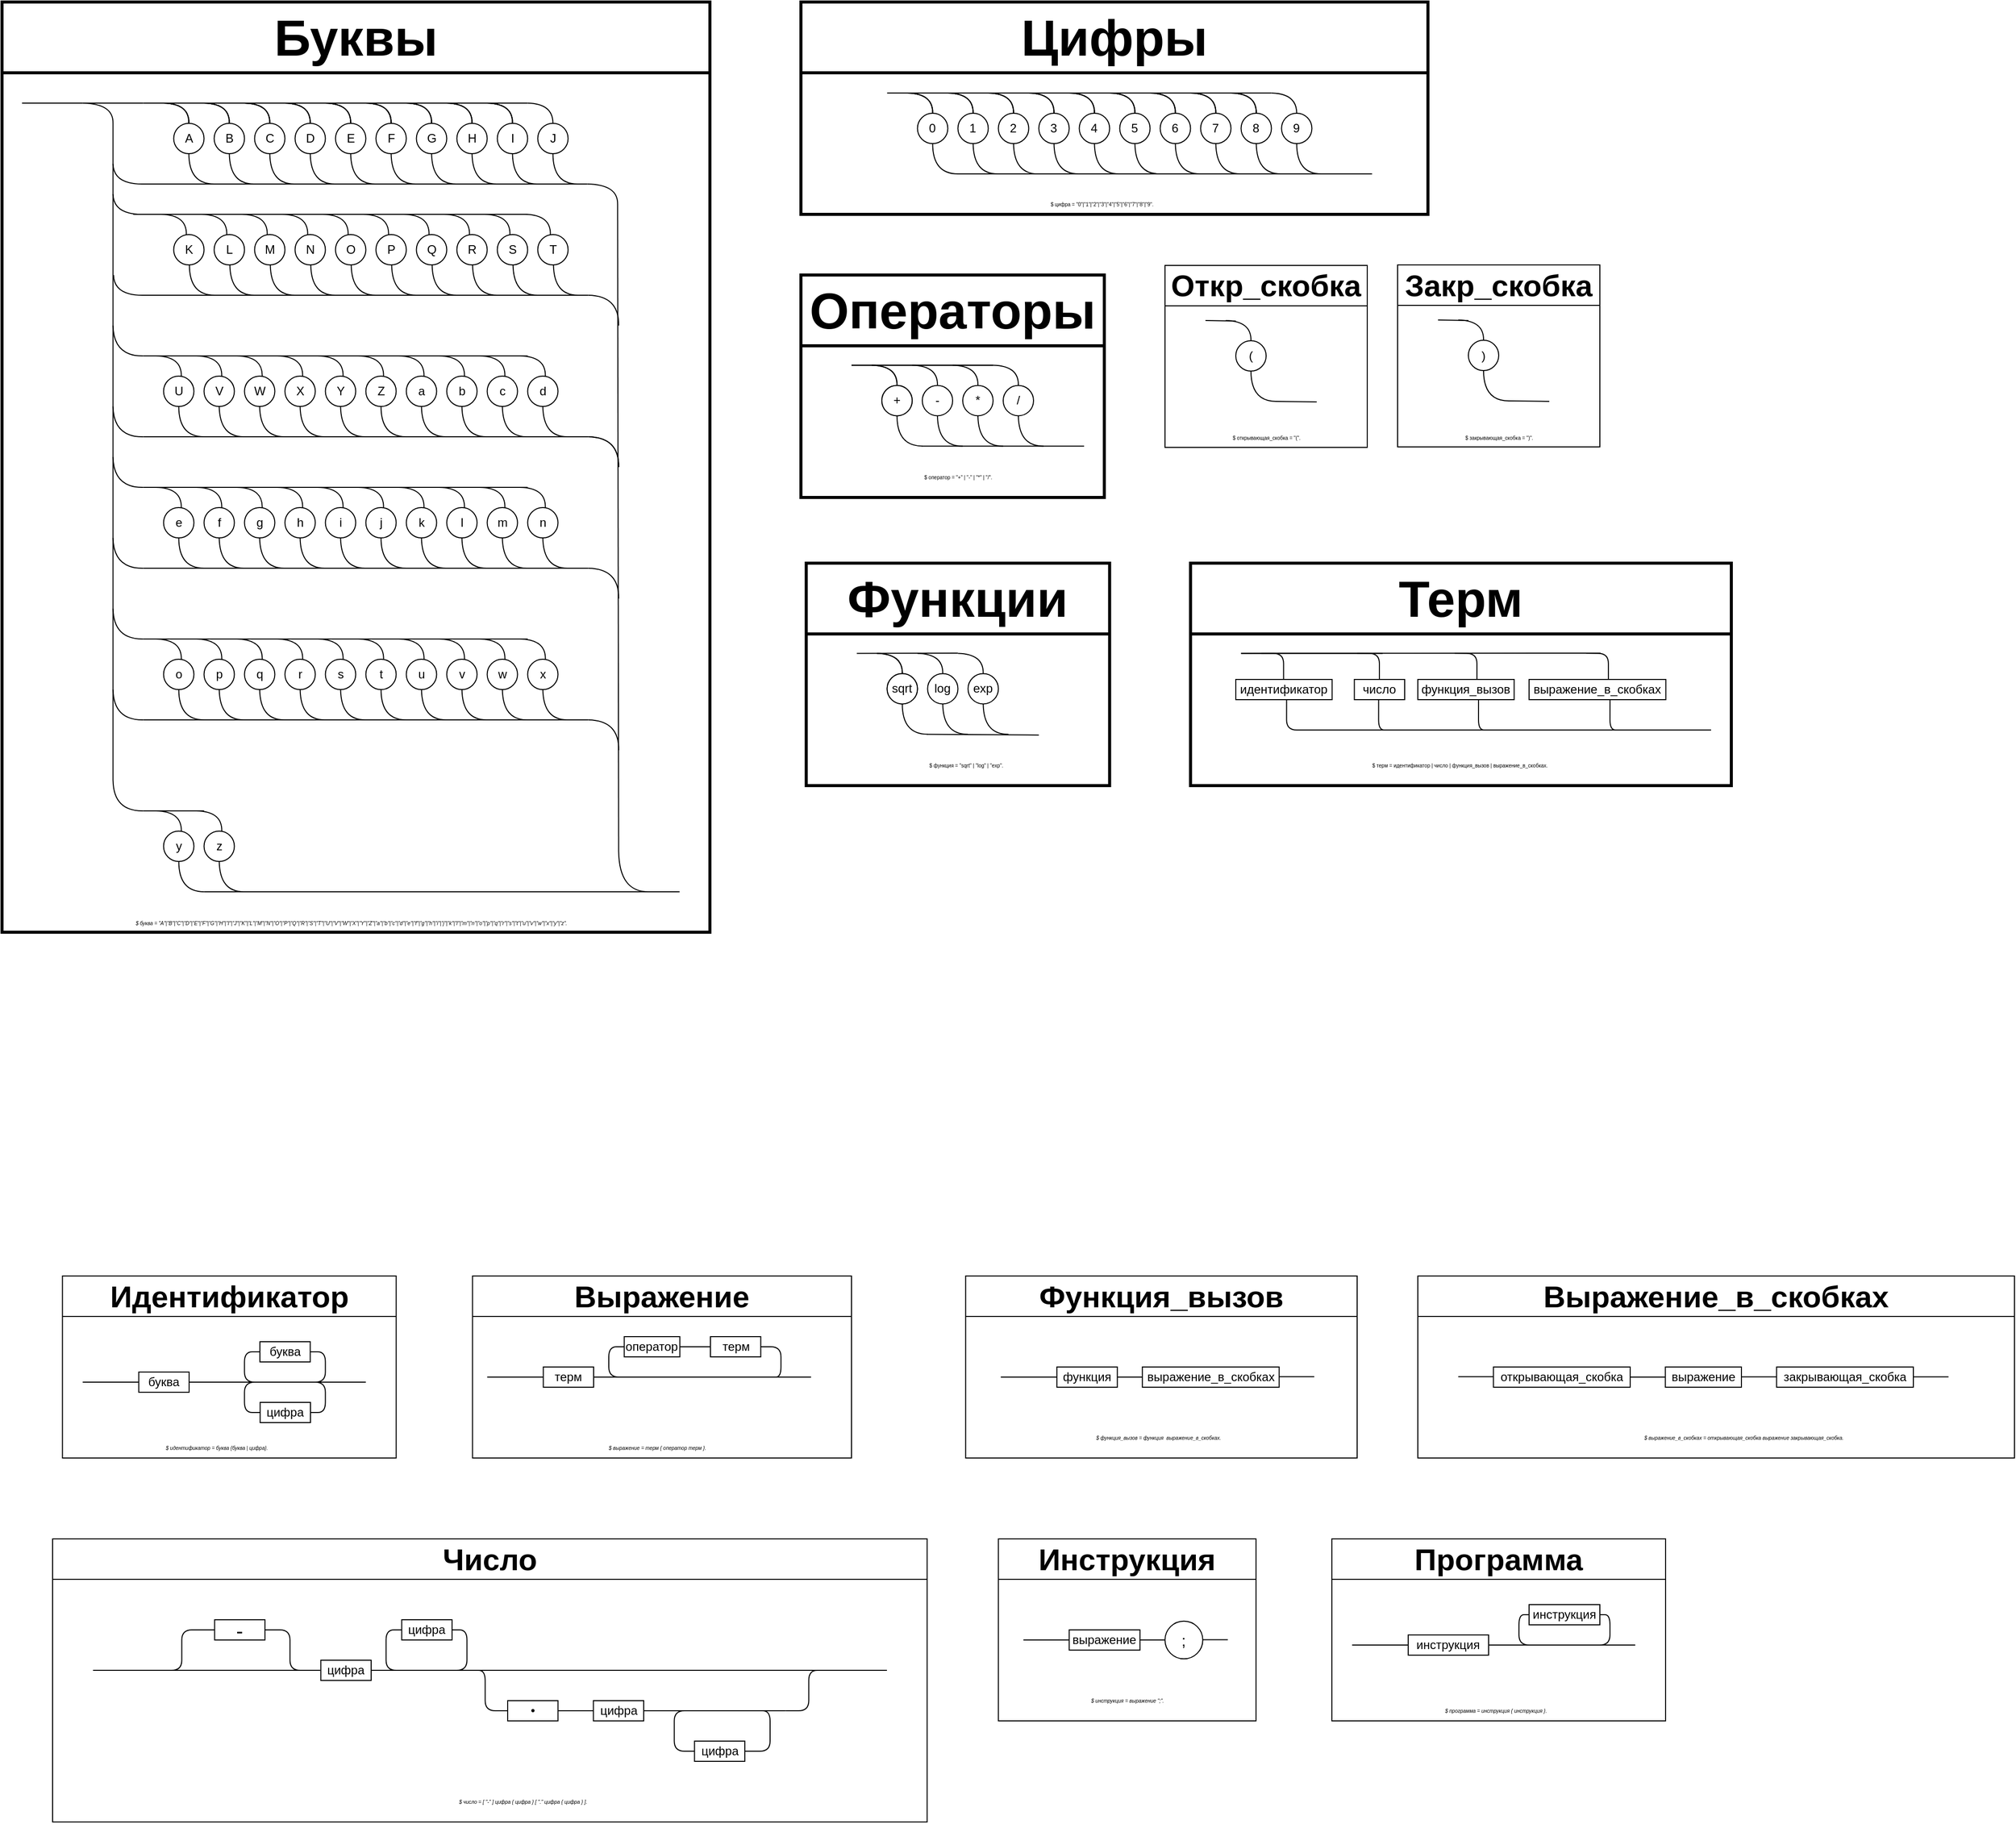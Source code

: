 <mxfile>
    <diagram id="f4cDoAkVqmNpe1YxjZdH" name="Page-1">
        <mxGraphModel dx="1404" dy="1269" grid="0" gridSize="10" guides="1" tooltips="1" connect="1" arrows="1" fold="1" page="0" pageScale="1" pageWidth="850" pageHeight="1100" background="none" math="0" shadow="0">
            <root>
                <mxCell id="0"/>
                <mxCell id="1" parent="0"/>
                <mxCell id="3" value="A" style="ellipse;whiteSpace=wrap;html=1;aspect=fixed;fillStyle=auto;rounded=1;" parent="1" vertex="1">
                    <mxGeometry x="669.76" y="370" width="30" height="30" as="geometry"/>
                </mxCell>
                <mxCell id="5" value="B" style="ellipse;whiteSpace=wrap;html=1;aspect=fixed;fillStyle=auto;rounded=1;" parent="1" vertex="1">
                    <mxGeometry x="709.76" y="370" width="30" height="30" as="geometry"/>
                </mxCell>
                <mxCell id="6" value="C" style="ellipse;whiteSpace=wrap;html=1;aspect=fixed;fillStyle=auto;rounded=1;" parent="1" vertex="1">
                    <mxGeometry x="749.76" y="370" width="30" height="30" as="geometry"/>
                </mxCell>
                <mxCell id="7" value="D" style="ellipse;whiteSpace=wrap;html=1;aspect=fixed;fillStyle=auto;rounded=1;" parent="1" vertex="1">
                    <mxGeometry x="789.76" y="370" width="30" height="30" as="geometry"/>
                </mxCell>
                <mxCell id="8" value="E" style="ellipse;whiteSpace=wrap;html=1;aspect=fixed;fillStyle=auto;rounded=1;" parent="1" vertex="1">
                    <mxGeometry x="829.76" y="370" width="30" height="30" as="geometry"/>
                </mxCell>
                <mxCell id="9" value="F" style="ellipse;whiteSpace=wrap;html=1;aspect=fixed;fillStyle=auto;rounded=1;" parent="1" vertex="1">
                    <mxGeometry x="869.76" y="370" width="30" height="30" as="geometry"/>
                </mxCell>
                <mxCell id="10" value="G" style="ellipse;whiteSpace=wrap;html=1;aspect=fixed;fillStyle=auto;rounded=1;" parent="1" vertex="1">
                    <mxGeometry x="909.76" y="370" width="30" height="30" as="geometry"/>
                </mxCell>
                <mxCell id="11" value="H" style="ellipse;whiteSpace=wrap;html=1;aspect=fixed;fillStyle=auto;rounded=1;" parent="1" vertex="1">
                    <mxGeometry x="949.76" y="370" width="30" height="30" as="geometry"/>
                </mxCell>
                <mxCell id="12" value="I" style="ellipse;whiteSpace=wrap;html=1;aspect=fixed;fillStyle=auto;rounded=1;" parent="1" vertex="1">
                    <mxGeometry x="989.76" y="370" width="30" height="30" as="geometry"/>
                </mxCell>
                <mxCell id="13" value="K" style="ellipse;whiteSpace=wrap;html=1;aspect=fixed;fillStyle=auto;rounded=1;" parent="1" vertex="1">
                    <mxGeometry x="669.76" y="480" width="30" height="30" as="geometry"/>
                </mxCell>
                <mxCell id="14" value="L" style="ellipse;whiteSpace=wrap;html=1;aspect=fixed;fillStyle=auto;rounded=1;" parent="1" vertex="1">
                    <mxGeometry x="709.76" y="480" width="30" height="30" as="geometry"/>
                </mxCell>
                <mxCell id="15" value="M" style="ellipse;whiteSpace=wrap;html=1;aspect=fixed;fillStyle=auto;rounded=1;" parent="1" vertex="1">
                    <mxGeometry x="749.76" y="480" width="30" height="30" as="geometry"/>
                </mxCell>
                <mxCell id="16" value="N" style="ellipse;whiteSpace=wrap;html=1;aspect=fixed;fillStyle=auto;rounded=1;" parent="1" vertex="1">
                    <mxGeometry x="789.76" y="480" width="30" height="30" as="geometry"/>
                </mxCell>
                <mxCell id="17" value="O" style="ellipse;whiteSpace=wrap;html=1;aspect=fixed;fillStyle=auto;rounded=1;" parent="1" vertex="1">
                    <mxGeometry x="829.76" y="480" width="30" height="30" as="geometry"/>
                </mxCell>
                <mxCell id="18" value="P" style="ellipse;whiteSpace=wrap;html=1;aspect=fixed;fillStyle=auto;rounded=1;" parent="1" vertex="1">
                    <mxGeometry x="869.76" y="480" width="30" height="30" as="geometry"/>
                </mxCell>
                <mxCell id="19" value="Q" style="ellipse;whiteSpace=wrap;html=1;aspect=fixed;fillStyle=auto;rounded=1;" parent="1" vertex="1">
                    <mxGeometry x="909.76" y="480" width="30" height="30" as="geometry"/>
                </mxCell>
                <mxCell id="20" value="R" style="ellipse;whiteSpace=wrap;html=1;aspect=fixed;fillStyle=auto;rounded=1;" parent="1" vertex="1">
                    <mxGeometry x="949.76" y="480" width="30" height="30" as="geometry"/>
                </mxCell>
                <mxCell id="21" value="S" style="ellipse;whiteSpace=wrap;html=1;aspect=fixed;fillStyle=auto;rounded=1;" parent="1" vertex="1">
                    <mxGeometry x="989.76" y="480" width="30" height="30" as="geometry"/>
                </mxCell>
                <mxCell id="22" value="U" style="ellipse;whiteSpace=wrap;html=1;aspect=fixed;fillStyle=auto;rounded=1;" parent="1" vertex="1">
                    <mxGeometry x="659.76" y="620" width="30" height="30" as="geometry"/>
                </mxCell>
                <mxCell id="23" value="V" style="ellipse;whiteSpace=wrap;html=1;aspect=fixed;fillStyle=auto;rounded=1;" parent="1" vertex="1">
                    <mxGeometry x="699.76" y="620" width="30" height="30" as="geometry"/>
                </mxCell>
                <mxCell id="24" value="W" style="ellipse;whiteSpace=wrap;html=1;aspect=fixed;fillStyle=auto;rounded=1;" parent="1" vertex="1">
                    <mxGeometry x="739.76" y="620" width="30" height="30" as="geometry"/>
                </mxCell>
                <mxCell id="25" value="X" style="ellipse;whiteSpace=wrap;html=1;aspect=fixed;fillStyle=auto;rounded=1;" parent="1" vertex="1">
                    <mxGeometry x="779.76" y="620" width="30" height="30" as="geometry"/>
                </mxCell>
                <mxCell id="26" value="Y" style="ellipse;whiteSpace=wrap;html=1;aspect=fixed;fillStyle=auto;rounded=1;" parent="1" vertex="1">
                    <mxGeometry x="819.76" y="620" width="30" height="30" as="geometry"/>
                </mxCell>
                <mxCell id="27" value="Z" style="ellipse;whiteSpace=wrap;html=1;aspect=fixed;fillStyle=auto;rounded=1;" parent="1" vertex="1">
                    <mxGeometry x="859.76" y="620" width="30" height="30" as="geometry"/>
                </mxCell>
                <mxCell id="28" value="a" style="ellipse;whiteSpace=wrap;html=1;aspect=fixed;fillStyle=auto;rounded=1;" parent="1" vertex="1">
                    <mxGeometry x="899.76" y="620" width="30" height="30" as="geometry"/>
                </mxCell>
                <mxCell id="29" value="b" style="ellipse;whiteSpace=wrap;html=1;aspect=fixed;fillStyle=auto;rounded=1;" parent="1" vertex="1">
                    <mxGeometry x="939.76" y="620" width="30" height="30" as="geometry"/>
                </mxCell>
                <mxCell id="30" value="c" style="ellipse;whiteSpace=wrap;html=1;aspect=fixed;fillStyle=auto;rounded=1;" parent="1" vertex="1">
                    <mxGeometry x="979.76" y="620" width="30" height="30" as="geometry"/>
                </mxCell>
                <mxCell id="31" value="e" style="ellipse;whiteSpace=wrap;html=1;aspect=fixed;fillStyle=auto;rounded=1;" parent="1" vertex="1">
                    <mxGeometry x="659.76" y="750" width="30" height="30" as="geometry"/>
                </mxCell>
                <mxCell id="32" value="f" style="ellipse;whiteSpace=wrap;html=1;aspect=fixed;fillStyle=auto;rounded=1;" parent="1" vertex="1">
                    <mxGeometry x="699.76" y="750" width="30" height="30" as="geometry"/>
                </mxCell>
                <mxCell id="33" value="g" style="ellipse;whiteSpace=wrap;html=1;aspect=fixed;fillStyle=auto;rounded=1;" parent="1" vertex="1">
                    <mxGeometry x="739.76" y="750" width="30" height="30" as="geometry"/>
                </mxCell>
                <mxCell id="34" value="h" style="ellipse;whiteSpace=wrap;html=1;aspect=fixed;fillStyle=auto;rounded=1;" parent="1" vertex="1">
                    <mxGeometry x="779.76" y="750" width="30" height="30" as="geometry"/>
                </mxCell>
                <mxCell id="35" value="i" style="ellipse;whiteSpace=wrap;html=1;aspect=fixed;fillStyle=auto;rounded=1;" parent="1" vertex="1">
                    <mxGeometry x="819.76" y="750" width="30" height="30" as="geometry"/>
                </mxCell>
                <mxCell id="36" value="j" style="ellipse;whiteSpace=wrap;html=1;aspect=fixed;fillStyle=auto;rounded=1;" parent="1" vertex="1">
                    <mxGeometry x="859.76" y="750" width="30" height="30" as="geometry"/>
                </mxCell>
                <mxCell id="37" value="k" style="ellipse;whiteSpace=wrap;html=1;aspect=fixed;fillStyle=auto;rounded=1;" parent="1" vertex="1">
                    <mxGeometry x="899.76" y="750" width="30" height="30" as="geometry"/>
                </mxCell>
                <mxCell id="38" value="l" style="ellipse;whiteSpace=wrap;html=1;aspect=fixed;fillStyle=auto;rounded=1;" parent="1" vertex="1">
                    <mxGeometry x="939.76" y="750" width="30" height="30" as="geometry"/>
                </mxCell>
                <mxCell id="39" value="m" style="ellipse;whiteSpace=wrap;html=1;aspect=fixed;fillStyle=auto;rounded=1;" parent="1" vertex="1">
                    <mxGeometry x="979.76" y="750" width="30" height="30" as="geometry"/>
                </mxCell>
                <mxCell id="40" value="o" style="ellipse;whiteSpace=wrap;html=1;aspect=fixed;fillStyle=auto;rounded=1;" parent="1" vertex="1">
                    <mxGeometry x="659.76" y="900" width="30" height="30" as="geometry"/>
                </mxCell>
                <mxCell id="41" value="p" style="ellipse;whiteSpace=wrap;html=1;aspect=fixed;fillStyle=auto;rounded=1;" parent="1" vertex="1">
                    <mxGeometry x="699.76" y="900" width="30" height="30" as="geometry"/>
                </mxCell>
                <mxCell id="42" value="q" style="ellipse;whiteSpace=wrap;html=1;aspect=fixed;fillStyle=auto;rounded=1;" parent="1" vertex="1">
                    <mxGeometry x="739.76" y="900" width="30" height="30" as="geometry"/>
                </mxCell>
                <mxCell id="43" value="r" style="ellipse;whiteSpace=wrap;html=1;aspect=fixed;fillStyle=auto;rounded=1;" parent="1" vertex="1">
                    <mxGeometry x="779.76" y="900" width="30" height="30" as="geometry"/>
                </mxCell>
                <mxCell id="44" value="s" style="ellipse;whiteSpace=wrap;html=1;aspect=fixed;fillStyle=auto;rounded=1;" parent="1" vertex="1">
                    <mxGeometry x="819.76" y="900" width="30" height="30" as="geometry"/>
                </mxCell>
                <mxCell id="45" value="t" style="ellipse;whiteSpace=wrap;html=1;aspect=fixed;fillStyle=auto;rounded=1;" parent="1" vertex="1">
                    <mxGeometry x="859.76" y="900" width="30" height="30" as="geometry"/>
                </mxCell>
                <mxCell id="46" value="u" style="ellipse;whiteSpace=wrap;html=1;aspect=fixed;fillStyle=auto;rounded=1;" parent="1" vertex="1">
                    <mxGeometry x="899.76" y="900" width="30" height="30" as="geometry"/>
                </mxCell>
                <mxCell id="47" value="v" style="ellipse;whiteSpace=wrap;html=1;aspect=fixed;fillStyle=auto;rounded=1;" parent="1" vertex="1">
                    <mxGeometry x="939.76" y="900" width="30" height="30" as="geometry"/>
                </mxCell>
                <mxCell id="48" value="w" style="ellipse;whiteSpace=wrap;html=1;aspect=fixed;fillStyle=auto;rounded=1;" parent="1" vertex="1">
                    <mxGeometry x="979.76" y="900" width="30" height="30" as="geometry"/>
                </mxCell>
                <mxCell id="49" value="J" style="ellipse;whiteSpace=wrap;html=1;aspect=fixed;fillStyle=auto;rounded=1;" parent="1" vertex="1">
                    <mxGeometry x="1029.76" y="370" width="30" height="30" as="geometry"/>
                </mxCell>
                <mxCell id="50" value="T" style="ellipse;whiteSpace=wrap;html=1;aspect=fixed;fillStyle=auto;rounded=1;" parent="1" vertex="1">
                    <mxGeometry x="1029.76" y="480" width="30" height="30" as="geometry"/>
                </mxCell>
                <mxCell id="51" value="d" style="ellipse;whiteSpace=wrap;html=1;aspect=fixed;fillStyle=auto;rounded=1;" parent="1" vertex="1">
                    <mxGeometry x="1019.76" y="620" width="30" height="30" as="geometry"/>
                </mxCell>
                <mxCell id="52" value="n" style="ellipse;whiteSpace=wrap;html=1;aspect=fixed;fillStyle=auto;rounded=1;" parent="1" vertex="1">
                    <mxGeometry x="1019.76" y="750" width="30" height="30" as="geometry"/>
                </mxCell>
                <mxCell id="53" value="x" style="ellipse;whiteSpace=wrap;html=1;aspect=fixed;fillStyle=auto;rounded=1;" parent="1" vertex="1">
                    <mxGeometry x="1019.76" y="900" width="30" height="30" as="geometry"/>
                </mxCell>
                <mxCell id="54" value="y" style="ellipse;whiteSpace=wrap;html=1;aspect=fixed;fillStyle=auto;rounded=1;" parent="1" vertex="1">
                    <mxGeometry x="659.76" y="1070" width="30" height="30" as="geometry"/>
                </mxCell>
                <mxCell id="55" value="z" style="ellipse;whiteSpace=wrap;html=1;aspect=fixed;fillStyle=auto;rounded=1;" parent="1" vertex="1">
                    <mxGeometry x="699.76" y="1070" width="30" height="30" as="geometry"/>
                </mxCell>
                <mxCell id="57" value="" style="endArrow=none;html=1;fontSize=24;jumpStyle=none;curved=1;rounded=1;" parent="1" edge="1">
                    <mxGeometry width="50" height="50" relative="1" as="geometry">
                        <mxPoint x="639.76" y="350" as="sourcePoint"/>
                        <mxPoint x="1019.76" y="350" as="targetPoint"/>
                    </mxGeometry>
                </mxCell>
                <mxCell id="59" value="" style="endArrow=none;html=1;fontSize=24;rounded=1;" parent="1" edge="1">
                    <mxGeometry width="50" height="50" relative="1" as="geometry">
                        <mxPoint x="639.76" y="680" as="sourcePoint"/>
                        <mxPoint x="1079.76" y="680" as="targetPoint"/>
                    </mxGeometry>
                </mxCell>
                <mxCell id="60" value="" style="endArrow=none;html=1;fontSize=24;rounded=1;" parent="1" edge="1">
                    <mxGeometry width="50" height="50" relative="1" as="geometry">
                        <mxPoint x="639.76" y="600" as="sourcePoint"/>
                        <mxPoint x="1019.76" y="600" as="targetPoint"/>
                    </mxGeometry>
                </mxCell>
                <mxCell id="61" value="" style="endArrow=none;html=1;fontSize=24;rounded=1;" parent="1" edge="1">
                    <mxGeometry width="50" height="50" relative="1" as="geometry">
                        <mxPoint x="629.76" y="460" as="sourcePoint"/>
                        <mxPoint x="1019.76" y="460" as="targetPoint"/>
                    </mxGeometry>
                </mxCell>
                <mxCell id="66" value="" style="endArrow=none;html=1;fontSize=24;curved=1;jumpStyle=none;rounded=1;" parent="1" edge="1">
                    <mxGeometry width="50" height="50" relative="1" as="geometry">
                        <mxPoint x="519.76" y="350" as="sourcePoint"/>
                        <mxPoint x="579.76" y="350" as="targetPoint"/>
                    </mxGeometry>
                </mxCell>
                <mxCell id="69" value="" style="endArrow=none;html=1;fontSize=24;curved=1;jumpStyle=none;rounded=1;" parent="1" edge="1">
                    <mxGeometry width="50" height="50" relative="1" as="geometry">
                        <mxPoint x="609.76" y="1020" as="sourcePoint"/>
                        <mxPoint x="609.76" y="370" as="targetPoint"/>
                    </mxGeometry>
                </mxCell>
                <mxCell id="71" value="" style="endArrow=none;html=1;fontSize=24;curved=1;jumpStyle=none;edgeStyle=orthogonalEdgeStyle;rounded=1;" parent="1" edge="1">
                    <mxGeometry width="50" height="50" relative="1" as="geometry">
                        <mxPoint x="579.76" y="350" as="sourcePoint"/>
                        <mxPoint x="609.76" y="370" as="targetPoint"/>
                    </mxGeometry>
                </mxCell>
                <mxCell id="72" value="" style="endArrow=none;html=1;fontSize=24;curved=1;jumpStyle=none;rounded=1;" parent="1" edge="1">
                    <mxGeometry width="50" height="50" relative="1" as="geometry">
                        <mxPoint x="579.76" y="350" as="sourcePoint"/>
                        <mxPoint x="639.76" y="350" as="targetPoint"/>
                    </mxGeometry>
                </mxCell>
                <mxCell id="73" value="" style="endArrow=none;html=1;fontSize=24;jumpStyle=none;edgeStyle=orthogonalEdgeStyle;curved=1;rounded=1;" parent="1" edge="1">
                    <mxGeometry width="50" height="50" relative="1" as="geometry">
                        <mxPoint x="639.76" y="430" as="sourcePoint"/>
                        <mxPoint x="609.76" y="410" as="targetPoint"/>
                    </mxGeometry>
                </mxCell>
                <mxCell id="74" value="" style="endArrow=none;html=1;fontSize=24;jumpStyle=none;edgeStyle=orthogonalEdgeStyle;curved=1;rounded=1;" parent="1" edge="1">
                    <mxGeometry width="50" height="50" relative="1" as="geometry">
                        <mxPoint x="639.76" y="600" as="sourcePoint"/>
                        <mxPoint x="609.76" y="570" as="targetPoint"/>
                    </mxGeometry>
                </mxCell>
                <mxCell id="75" value="" style="endArrow=none;html=1;fontSize=24;curved=1;jumpStyle=none;edgeStyle=orthogonalEdgeStyle;rounded=1;" parent="1" edge="1">
                    <mxGeometry width="50" height="50" relative="1" as="geometry">
                        <mxPoint x="639.76" y="680" as="sourcePoint"/>
                        <mxPoint x="609.76" y="650" as="targetPoint"/>
                    </mxGeometry>
                </mxCell>
                <mxCell id="78" value="" style="endArrow=none;html=1;fontSize=24;jumpStyle=none;entryX=0.5;entryY=0;entryDx=0;entryDy=0;edgeStyle=orthogonalEdgeStyle;curved=1;rounded=1;" parent="1" target="49" edge="1">
                    <mxGeometry width="50" height="50" relative="1" as="geometry">
                        <mxPoint x="1019.76" y="350" as="sourcePoint"/>
                        <mxPoint x="1039.76" y="400" as="targetPoint"/>
                    </mxGeometry>
                </mxCell>
                <mxCell id="79" value="" style="endArrow=none;html=1;fontSize=24;curved=1;jumpStyle=none;entryX=0.5;entryY=1;entryDx=0;entryDy=0;edgeStyle=orthogonalEdgeStyle;rounded=1;" parent="1" target="49" edge="1">
                    <mxGeometry width="50" height="50" relative="1" as="geometry">
                        <mxPoint x="1069.76" y="430" as="sourcePoint"/>
                        <mxPoint x="1039.76" y="400" as="targetPoint"/>
                    </mxGeometry>
                </mxCell>
                <mxCell id="80" value="" style="endArrow=none;html=1;fontSize=24;curved=1;jumpStyle=none;rounded=1;" parent="1" edge="1">
                    <mxGeometry width="50" height="50" relative="1" as="geometry">
                        <mxPoint x="1109.76" y="1090" as="sourcePoint"/>
                        <mxPoint x="1108.71" y="450" as="targetPoint"/>
                    </mxGeometry>
                </mxCell>
                <mxCell id="81" value="" style="endArrow=none;html=1;fontSize=24;curved=1;jumpStyle=none;edgeStyle=orthogonalEdgeStyle;rounded=1;" parent="1" edge="1">
                    <mxGeometry width="50" height="50" relative="1" as="geometry">
                        <mxPoint x="1078.71" y="430" as="sourcePoint"/>
                        <mxPoint x="1108.71" y="450" as="targetPoint"/>
                    </mxGeometry>
                </mxCell>
                <mxCell id="82" value="" style="endArrow=none;html=1;fontSize=24;jumpStyle=none;entryX=0.5;entryY=0;entryDx=0;entryDy=0;edgeStyle=orthogonalEdgeStyle;curved=1;rounded=1;" parent="1" edge="1">
                    <mxGeometry width="50" height="50" relative="1" as="geometry">
                        <mxPoint x="979.76" y="350" as="sourcePoint"/>
                        <mxPoint x="1004.76" y="370" as="targetPoint"/>
                    </mxGeometry>
                </mxCell>
                <mxCell id="83" value="" style="endArrow=none;html=1;fontSize=24;jumpStyle=none;entryX=0.5;entryY=0;entryDx=0;entryDy=0;edgeStyle=orthogonalEdgeStyle;curved=1;rounded=1;" parent="1" edge="1">
                    <mxGeometry width="50" height="50" relative="1" as="geometry">
                        <mxPoint x="939.76" y="350" as="sourcePoint"/>
                        <mxPoint x="964.76" y="370" as="targetPoint"/>
                    </mxGeometry>
                </mxCell>
                <mxCell id="84" value="" style="endArrow=none;html=1;fontSize=24;jumpStyle=none;entryX=0.5;entryY=0;entryDx=0;entryDy=0;edgeStyle=orthogonalEdgeStyle;curved=1;rounded=1;" parent="1" edge="1">
                    <mxGeometry width="50" height="50" relative="1" as="geometry">
                        <mxPoint x="899.76" y="350" as="sourcePoint"/>
                        <mxPoint x="924.76" y="370" as="targetPoint"/>
                    </mxGeometry>
                </mxCell>
                <mxCell id="85" value="" style="endArrow=none;html=1;fontSize=24;jumpStyle=none;entryX=0.5;entryY=0;entryDx=0;entryDy=0;edgeStyle=orthogonalEdgeStyle;curved=1;rounded=1;" parent="1" edge="1">
                    <mxGeometry width="50" height="50" relative="1" as="geometry">
                        <mxPoint x="859.76" y="350" as="sourcePoint"/>
                        <mxPoint x="884.76" y="370" as="targetPoint"/>
                    </mxGeometry>
                </mxCell>
                <mxCell id="86" value="" style="endArrow=none;html=1;fontSize=24;jumpStyle=none;entryX=0.5;entryY=0;entryDx=0;entryDy=0;edgeStyle=orthogonalEdgeStyle;curved=1;rounded=1;" parent="1" edge="1">
                    <mxGeometry width="50" height="50" relative="1" as="geometry">
                        <mxPoint x="819.76" y="350" as="sourcePoint"/>
                        <mxPoint x="844.76" y="370" as="targetPoint"/>
                    </mxGeometry>
                </mxCell>
                <mxCell id="87" value="" style="endArrow=none;html=1;fontSize=24;jumpStyle=none;entryX=0.5;entryY=0;entryDx=0;entryDy=0;edgeStyle=orthogonalEdgeStyle;curved=1;rounded=1;" parent="1" edge="1">
                    <mxGeometry width="50" height="50" relative="1" as="geometry">
                        <mxPoint x="779.76" y="350" as="sourcePoint"/>
                        <mxPoint x="804.76" y="370" as="targetPoint"/>
                    </mxGeometry>
                </mxCell>
                <mxCell id="88" value="" style="endArrow=none;html=1;fontSize=24;jumpStyle=none;entryX=0.5;entryY=0;entryDx=0;entryDy=0;edgeStyle=orthogonalEdgeStyle;curved=1;rounded=1;" parent="1" edge="1">
                    <mxGeometry width="50" height="50" relative="1" as="geometry">
                        <mxPoint x="739.76" y="350" as="sourcePoint"/>
                        <mxPoint x="764.76" y="370" as="targetPoint"/>
                    </mxGeometry>
                </mxCell>
                <mxCell id="89" value="" style="endArrow=none;html=1;fontSize=24;jumpStyle=none;entryX=0.5;entryY=0;entryDx=0;entryDy=0;edgeStyle=orthogonalEdgeStyle;curved=1;rounded=1;" parent="1" edge="1">
                    <mxGeometry width="50" height="50" relative="1" as="geometry">
                        <mxPoint x="699.76" y="350" as="sourcePoint"/>
                        <mxPoint x="724.76" y="370" as="targetPoint"/>
                    </mxGeometry>
                </mxCell>
                <mxCell id="90" value="" style="endArrow=none;html=1;fontSize=24;jumpStyle=none;entryX=0.5;entryY=0;entryDx=0;entryDy=0;edgeStyle=orthogonalEdgeStyle;curved=1;rounded=1;" parent="1" edge="1">
                    <mxGeometry width="50" height="50" relative="1" as="geometry">
                        <mxPoint x="659.76" y="350" as="sourcePoint"/>
                        <mxPoint x="684.76" y="370" as="targetPoint"/>
                    </mxGeometry>
                </mxCell>
                <mxCell id="91" value="" style="endArrow=none;html=1;fontSize=24;curved=1;jumpStyle=none;entryX=0.5;entryY=1;entryDx=0;entryDy=0;edgeStyle=orthogonalEdgeStyle;rounded=1;" parent="1" edge="1">
                    <mxGeometry width="50" height="50" relative="1" as="geometry">
                        <mxPoint x="1029.76" y="430" as="sourcePoint"/>
                        <mxPoint x="1004.76" y="400" as="targetPoint"/>
                    </mxGeometry>
                </mxCell>
                <mxCell id="92" value="" style="endArrow=none;html=1;fontSize=24;curved=1;jumpStyle=none;entryX=0.5;entryY=1;entryDx=0;entryDy=0;edgeStyle=orthogonalEdgeStyle;rounded=1;" parent="1" edge="1">
                    <mxGeometry width="50" height="50" relative="1" as="geometry">
                        <mxPoint x="989.76" y="430" as="sourcePoint"/>
                        <mxPoint x="964.76" y="400" as="targetPoint"/>
                    </mxGeometry>
                </mxCell>
                <mxCell id="93" value="" style="endArrow=none;html=1;fontSize=24;curved=1;jumpStyle=none;entryX=0.5;entryY=1;entryDx=0;entryDy=0;edgeStyle=orthogonalEdgeStyle;rounded=1;" parent="1" edge="1">
                    <mxGeometry width="50" height="50" relative="1" as="geometry">
                        <mxPoint x="949.76" y="430" as="sourcePoint"/>
                        <mxPoint x="924.76" y="400" as="targetPoint"/>
                    </mxGeometry>
                </mxCell>
                <mxCell id="94" value="" style="endArrow=none;html=1;fontSize=24;curved=1;jumpStyle=none;entryX=0.5;entryY=1;entryDx=0;entryDy=0;edgeStyle=orthogonalEdgeStyle;rounded=1;" parent="1" edge="1">
                    <mxGeometry width="50" height="50" relative="1" as="geometry">
                        <mxPoint x="909.76" y="430" as="sourcePoint"/>
                        <mxPoint x="884.76" y="400" as="targetPoint"/>
                    </mxGeometry>
                </mxCell>
                <mxCell id="95" value="" style="endArrow=none;html=1;fontSize=24;curved=1;jumpStyle=none;entryX=0.5;entryY=1;entryDx=0;entryDy=0;edgeStyle=orthogonalEdgeStyle;rounded=1;" parent="1" edge="1">
                    <mxGeometry width="50" height="50" relative="1" as="geometry">
                        <mxPoint x="869.76" y="430" as="sourcePoint"/>
                        <mxPoint x="844.76" y="400" as="targetPoint"/>
                    </mxGeometry>
                </mxCell>
                <mxCell id="96" value="" style="endArrow=none;html=1;fontSize=24;curved=1;jumpStyle=none;entryX=0.5;entryY=1;entryDx=0;entryDy=0;edgeStyle=orthogonalEdgeStyle;rounded=1;" parent="1" edge="1">
                    <mxGeometry width="50" height="50" relative="1" as="geometry">
                        <mxPoint x="829.76" y="430" as="sourcePoint"/>
                        <mxPoint x="804.76" y="400" as="targetPoint"/>
                    </mxGeometry>
                </mxCell>
                <mxCell id="97" value="" style="endArrow=none;html=1;fontSize=24;curved=1;jumpStyle=none;entryX=0.5;entryY=1;entryDx=0;entryDy=0;edgeStyle=orthogonalEdgeStyle;rounded=1;" parent="1" edge="1">
                    <mxGeometry width="50" height="50" relative="1" as="geometry">
                        <mxPoint x="789.76" y="430" as="sourcePoint"/>
                        <mxPoint x="764.76" y="400" as="targetPoint"/>
                    </mxGeometry>
                </mxCell>
                <mxCell id="98" value="" style="endArrow=none;html=1;fontSize=24;curved=1;jumpStyle=none;entryX=0.5;entryY=1;entryDx=0;entryDy=0;edgeStyle=orthogonalEdgeStyle;rounded=1;" parent="1" edge="1">
                    <mxGeometry width="50" height="50" relative="1" as="geometry">
                        <mxPoint x="749.76" y="430" as="sourcePoint"/>
                        <mxPoint x="724.76" y="400" as="targetPoint"/>
                    </mxGeometry>
                </mxCell>
                <mxCell id="99" value="" style="endArrow=none;html=1;fontSize=24;curved=1;jumpStyle=none;entryX=0.5;entryY=1;entryDx=0;entryDy=0;edgeStyle=orthogonalEdgeStyle;rounded=1;" parent="1" edge="1">
                    <mxGeometry width="50" height="50" relative="1" as="geometry">
                        <mxPoint x="709.76" y="430" as="sourcePoint"/>
                        <mxPoint x="684.76" y="400" as="targetPoint"/>
                        <Array as="points">
                            <mxPoint x="684.76" y="430"/>
                        </Array>
                    </mxGeometry>
                </mxCell>
                <mxCell id="110" value="" style="endArrow=none;html=1;fontSize=24;rounded=1;" parent="1" edge="1">
                    <mxGeometry width="50" height="50" relative="1" as="geometry">
                        <mxPoint x="638.71" y="430" as="sourcePoint"/>
                        <mxPoint x="1078.71" y="430" as="targetPoint"/>
                    </mxGeometry>
                </mxCell>
                <mxCell id="111" value="" style="endArrow=none;html=1;fontSize=24;jumpStyle=none;entryX=0.5;entryY=0;entryDx=0;entryDy=0;edgeStyle=orthogonalEdgeStyle;curved=1;rounded=1;" parent="1" edge="1">
                    <mxGeometry width="50" height="50" relative="1" as="geometry">
                        <mxPoint x="659.76" y="350.0" as="sourcePoint"/>
                        <mxPoint x="684.76" y="370.0" as="targetPoint"/>
                    </mxGeometry>
                </mxCell>
                <mxCell id="112" value="" style="endArrow=none;html=1;fontSize=24;jumpStyle=none;entryX=0.5;entryY=0;entryDx=0;entryDy=0;edgeStyle=orthogonalEdgeStyle;curved=1;rounded=1;" parent="1" edge="1">
                    <mxGeometry width="50" height="50" relative="1" as="geometry">
                        <mxPoint x="699.76" y="350.0" as="sourcePoint"/>
                        <mxPoint x="724.76" y="370.0" as="targetPoint"/>
                    </mxGeometry>
                </mxCell>
                <mxCell id="113" value="" style="endArrow=none;html=1;fontSize=24;jumpStyle=none;entryX=0.5;entryY=0;entryDx=0;entryDy=0;edgeStyle=orthogonalEdgeStyle;curved=1;rounded=1;" parent="1" edge="1">
                    <mxGeometry width="50" height="50" relative="1" as="geometry">
                        <mxPoint x="739.76" y="350.0" as="sourcePoint"/>
                        <mxPoint x="764.76" y="370.0" as="targetPoint"/>
                    </mxGeometry>
                </mxCell>
                <mxCell id="114" value="" style="endArrow=none;html=1;fontSize=24;jumpStyle=none;entryX=0.5;entryY=0;entryDx=0;entryDy=0;edgeStyle=orthogonalEdgeStyle;curved=1;rounded=1;" parent="1" edge="1">
                    <mxGeometry width="50" height="50" relative="1" as="geometry">
                        <mxPoint x="779.76" y="350.0" as="sourcePoint"/>
                        <mxPoint x="804.76" y="370.0" as="targetPoint"/>
                    </mxGeometry>
                </mxCell>
                <mxCell id="115" value="" style="endArrow=none;html=1;fontSize=24;jumpStyle=none;entryX=0.5;entryY=0;entryDx=0;entryDy=0;edgeStyle=orthogonalEdgeStyle;curved=1;rounded=1;" parent="1" edge="1">
                    <mxGeometry width="50" height="50" relative="1" as="geometry">
                        <mxPoint x="819.76" y="350.0" as="sourcePoint"/>
                        <mxPoint x="844.76" y="370.0" as="targetPoint"/>
                    </mxGeometry>
                </mxCell>
                <mxCell id="116" value="" style="endArrow=none;html=1;fontSize=24;jumpStyle=none;entryX=0.5;entryY=0;entryDx=0;entryDy=0;edgeStyle=orthogonalEdgeStyle;curved=1;rounded=1;" parent="1" edge="1">
                    <mxGeometry width="50" height="50" relative="1" as="geometry">
                        <mxPoint x="859.76" y="350.0" as="sourcePoint"/>
                        <mxPoint x="884.76" y="370.0" as="targetPoint"/>
                    </mxGeometry>
                </mxCell>
                <mxCell id="117" value="" style="endArrow=none;html=1;fontSize=24;jumpStyle=none;entryX=0.5;entryY=0;entryDx=0;entryDy=0;edgeStyle=orthogonalEdgeStyle;curved=1;rounded=1;" parent="1" edge="1">
                    <mxGeometry width="50" height="50" relative="1" as="geometry">
                        <mxPoint x="899.76" y="350.0" as="sourcePoint"/>
                        <mxPoint x="924.76" y="370.0" as="targetPoint"/>
                    </mxGeometry>
                </mxCell>
                <mxCell id="118" value="" style="endArrow=none;html=1;fontSize=24;jumpStyle=none;entryX=0.5;entryY=0;entryDx=0;entryDy=0;edgeStyle=orthogonalEdgeStyle;curved=1;rounded=1;" parent="1" edge="1">
                    <mxGeometry width="50" height="50" relative="1" as="geometry">
                        <mxPoint x="939.76" y="350.0" as="sourcePoint"/>
                        <mxPoint x="964.76" y="370.0" as="targetPoint"/>
                    </mxGeometry>
                </mxCell>
                <mxCell id="119" value="" style="endArrow=none;html=1;fontSize=24;jumpStyle=none;entryX=0.5;entryY=0;entryDx=0;entryDy=0;edgeStyle=orthogonalEdgeStyle;curved=1;rounded=1;" parent="1" edge="1">
                    <mxGeometry width="50" height="50" relative="1" as="geometry">
                        <mxPoint x="979.76" y="350.0" as="sourcePoint"/>
                        <mxPoint x="1004.76" y="370.0" as="targetPoint"/>
                    </mxGeometry>
                </mxCell>
                <mxCell id="120" value="" style="endArrow=none;html=1;fontSize=24;jumpStyle=none;entryX=0.5;entryY=0;entryDx=0;entryDy=0;edgeStyle=orthogonalEdgeStyle;curved=1;rounded=1;" parent="1" edge="1">
                    <mxGeometry width="50" height="50" relative="1" as="geometry">
                        <mxPoint x="659.76" y="350.0" as="sourcePoint"/>
                        <mxPoint x="684.76" y="370.0" as="targetPoint"/>
                    </mxGeometry>
                </mxCell>
                <mxCell id="121" value="" style="endArrow=none;html=1;fontSize=24;jumpStyle=none;entryX=0.5;entryY=0;entryDx=0;entryDy=0;edgeStyle=orthogonalEdgeStyle;curved=1;rounded=1;" parent="1" edge="1">
                    <mxGeometry width="50" height="50" relative="1" as="geometry">
                        <mxPoint x="699.76" y="350.0" as="sourcePoint"/>
                        <mxPoint x="724.76" y="370.0" as="targetPoint"/>
                    </mxGeometry>
                </mxCell>
                <mxCell id="122" value="" style="endArrow=none;html=1;fontSize=24;jumpStyle=none;entryX=0.5;entryY=0;entryDx=0;entryDy=0;edgeStyle=orthogonalEdgeStyle;curved=1;rounded=1;" parent="1" edge="1">
                    <mxGeometry width="50" height="50" relative="1" as="geometry">
                        <mxPoint x="739.76" y="350.0" as="sourcePoint"/>
                        <mxPoint x="764.76" y="370.0" as="targetPoint"/>
                    </mxGeometry>
                </mxCell>
                <mxCell id="123" value="" style="endArrow=none;html=1;fontSize=24;jumpStyle=none;entryX=0.5;entryY=0;entryDx=0;entryDy=0;edgeStyle=orthogonalEdgeStyle;curved=1;rounded=1;" parent="1" edge="1">
                    <mxGeometry width="50" height="50" relative="1" as="geometry">
                        <mxPoint x="779.76" y="350.0" as="sourcePoint"/>
                        <mxPoint x="804.76" y="370.0" as="targetPoint"/>
                    </mxGeometry>
                </mxCell>
                <mxCell id="124" value="" style="endArrow=none;html=1;fontSize=24;jumpStyle=none;entryX=0.5;entryY=0;entryDx=0;entryDy=0;edgeStyle=orthogonalEdgeStyle;curved=1;rounded=1;" parent="1" edge="1">
                    <mxGeometry width="50" height="50" relative="1" as="geometry">
                        <mxPoint x="819.76" y="350.0" as="sourcePoint"/>
                        <mxPoint x="844.76" y="370.0" as="targetPoint"/>
                    </mxGeometry>
                </mxCell>
                <mxCell id="125" value="" style="endArrow=none;html=1;fontSize=24;jumpStyle=none;entryX=0.5;entryY=0;entryDx=0;entryDy=0;edgeStyle=orthogonalEdgeStyle;curved=1;rounded=1;" parent="1" edge="1">
                    <mxGeometry width="50" height="50" relative="1" as="geometry">
                        <mxPoint x="859.76" y="350.0" as="sourcePoint"/>
                        <mxPoint x="884.76" y="370.0" as="targetPoint"/>
                    </mxGeometry>
                </mxCell>
                <mxCell id="126" value="" style="endArrow=none;html=1;fontSize=24;jumpStyle=none;entryX=0.5;entryY=0;entryDx=0;entryDy=0;edgeStyle=orthogonalEdgeStyle;curved=1;rounded=1;" parent="1" edge="1">
                    <mxGeometry width="50" height="50" relative="1" as="geometry">
                        <mxPoint x="899.76" y="350.0" as="sourcePoint"/>
                        <mxPoint x="924.76" y="370.0" as="targetPoint"/>
                    </mxGeometry>
                </mxCell>
                <mxCell id="127" value="" style="endArrow=none;html=1;fontSize=24;jumpStyle=none;entryX=0.5;entryY=0;entryDx=0;entryDy=0;edgeStyle=orthogonalEdgeStyle;curved=1;rounded=1;" parent="1" edge="1">
                    <mxGeometry width="50" height="50" relative="1" as="geometry">
                        <mxPoint x="939.76" y="350.0" as="sourcePoint"/>
                        <mxPoint x="964.76" y="370.0" as="targetPoint"/>
                    </mxGeometry>
                </mxCell>
                <mxCell id="128" value="" style="endArrow=none;html=1;fontSize=24;jumpStyle=none;entryX=0.5;entryY=0;entryDx=0;entryDy=0;edgeStyle=orthogonalEdgeStyle;curved=1;rounded=1;" parent="1" edge="1">
                    <mxGeometry width="50" height="50" relative="1" as="geometry">
                        <mxPoint x="979.76" y="350.0" as="sourcePoint"/>
                        <mxPoint x="1004.76" y="370.0" as="targetPoint"/>
                    </mxGeometry>
                </mxCell>
                <mxCell id="129" value="" style="endArrow=none;html=1;fontSize=24;jumpStyle=none;entryX=0.5;entryY=0;entryDx=0;entryDy=0;edgeStyle=orthogonalEdgeStyle;curved=1;rounded=1;" parent="1" edge="1">
                    <mxGeometry width="50" height="50" relative="1" as="geometry">
                        <mxPoint x="1017.26" y="460.0" as="sourcePoint"/>
                        <mxPoint x="1042.26" y="480.0" as="targetPoint"/>
                    </mxGeometry>
                </mxCell>
                <mxCell id="130" value="" style="endArrow=none;html=1;fontSize=24;jumpStyle=none;entryX=0.5;entryY=0;entryDx=0;entryDy=0;edgeStyle=orthogonalEdgeStyle;curved=1;rounded=1;" parent="1" edge="1">
                    <mxGeometry width="50" height="50" relative="1" as="geometry">
                        <mxPoint x="657.26" y="460.0" as="sourcePoint"/>
                        <mxPoint x="682.26" y="480.0" as="targetPoint"/>
                    </mxGeometry>
                </mxCell>
                <mxCell id="131" value="" style="endArrow=none;html=1;fontSize=24;jumpStyle=none;entryX=0.5;entryY=0;entryDx=0;entryDy=0;edgeStyle=orthogonalEdgeStyle;curved=1;rounded=1;" parent="1" edge="1">
                    <mxGeometry width="50" height="50" relative="1" as="geometry">
                        <mxPoint x="697.26" y="460.0" as="sourcePoint"/>
                        <mxPoint x="722.26" y="480.0" as="targetPoint"/>
                    </mxGeometry>
                </mxCell>
                <mxCell id="132" value="" style="endArrow=none;html=1;fontSize=24;jumpStyle=none;entryX=0.5;entryY=0;entryDx=0;entryDy=0;edgeStyle=orthogonalEdgeStyle;curved=1;rounded=1;" parent="1" edge="1">
                    <mxGeometry width="50" height="50" relative="1" as="geometry">
                        <mxPoint x="737.26" y="460.0" as="sourcePoint"/>
                        <mxPoint x="762.26" y="480.0" as="targetPoint"/>
                    </mxGeometry>
                </mxCell>
                <mxCell id="133" value="" style="endArrow=none;html=1;fontSize=24;jumpStyle=none;entryX=0.5;entryY=0;entryDx=0;entryDy=0;edgeStyle=orthogonalEdgeStyle;curved=1;rounded=1;" parent="1" edge="1">
                    <mxGeometry width="50" height="50" relative="1" as="geometry">
                        <mxPoint x="777.26" y="460.0" as="sourcePoint"/>
                        <mxPoint x="802.26" y="480.0" as="targetPoint"/>
                    </mxGeometry>
                </mxCell>
                <mxCell id="134" value="" style="endArrow=none;html=1;fontSize=24;jumpStyle=none;entryX=0.5;entryY=0;entryDx=0;entryDy=0;edgeStyle=orthogonalEdgeStyle;curved=1;rounded=1;" parent="1" edge="1">
                    <mxGeometry width="50" height="50" relative="1" as="geometry">
                        <mxPoint x="817.26" y="460.0" as="sourcePoint"/>
                        <mxPoint x="842.26" y="480.0" as="targetPoint"/>
                    </mxGeometry>
                </mxCell>
                <mxCell id="135" value="" style="endArrow=none;html=1;fontSize=24;jumpStyle=none;entryX=0.5;entryY=0;entryDx=0;entryDy=0;edgeStyle=orthogonalEdgeStyle;curved=1;rounded=1;" parent="1" edge="1">
                    <mxGeometry width="50" height="50" relative="1" as="geometry">
                        <mxPoint x="857.26" y="460.0" as="sourcePoint"/>
                        <mxPoint x="882.26" y="480.0" as="targetPoint"/>
                    </mxGeometry>
                </mxCell>
                <mxCell id="136" value="" style="endArrow=none;html=1;fontSize=24;jumpStyle=none;entryX=0.5;entryY=0;entryDx=0;entryDy=0;edgeStyle=orthogonalEdgeStyle;curved=1;rounded=1;" parent="1" edge="1">
                    <mxGeometry width="50" height="50" relative="1" as="geometry">
                        <mxPoint x="897.26" y="460.0" as="sourcePoint"/>
                        <mxPoint x="922.26" y="480.0" as="targetPoint"/>
                    </mxGeometry>
                </mxCell>
                <mxCell id="137" value="" style="endArrow=none;html=1;fontSize=24;jumpStyle=none;entryX=0.5;entryY=0;entryDx=0;entryDy=0;edgeStyle=orthogonalEdgeStyle;curved=1;rounded=1;" parent="1" edge="1">
                    <mxGeometry width="50" height="50" relative="1" as="geometry">
                        <mxPoint x="937.26" y="460.0" as="sourcePoint"/>
                        <mxPoint x="962.26" y="480.0" as="targetPoint"/>
                    </mxGeometry>
                </mxCell>
                <mxCell id="138" value="" style="endArrow=none;html=1;fontSize=24;jumpStyle=none;entryX=0.5;entryY=0;entryDx=0;entryDy=0;edgeStyle=orthogonalEdgeStyle;curved=1;rounded=1;" parent="1" edge="1">
                    <mxGeometry width="50" height="50" relative="1" as="geometry">
                        <mxPoint x="977.26" y="460.0" as="sourcePoint"/>
                        <mxPoint x="1002.26" y="480.0" as="targetPoint"/>
                    </mxGeometry>
                </mxCell>
                <mxCell id="139" value="" style="endArrow=none;html=1;fontSize=24;jumpStyle=none;edgeStyle=orthogonalEdgeStyle;curved=1;rounded=1;" parent="1" edge="1">
                    <mxGeometry width="50" height="50" relative="1" as="geometry">
                        <mxPoint x="640.29" y="540.0" as="sourcePoint"/>
                        <mxPoint x="610.29" y="520.0" as="targetPoint"/>
                    </mxGeometry>
                </mxCell>
                <mxCell id="140" value="" style="endArrow=none;html=1;fontSize=24;curved=1;jumpStyle=none;entryX=0.5;entryY=1;entryDx=0;entryDy=0;edgeStyle=orthogonalEdgeStyle;rounded=1;" parent="1" edge="1">
                    <mxGeometry width="50" height="50" relative="1" as="geometry">
                        <mxPoint x="1070.29" y="540.0" as="sourcePoint"/>
                        <mxPoint x="1045.29" y="510.0" as="targetPoint"/>
                    </mxGeometry>
                </mxCell>
                <mxCell id="141" value="" style="endArrow=none;html=1;fontSize=24;curved=1;jumpStyle=none;entryX=0.5;entryY=1;entryDx=0;entryDy=0;edgeStyle=orthogonalEdgeStyle;rounded=1;" parent="1" edge="1">
                    <mxGeometry width="50" height="50" relative="1" as="geometry">
                        <mxPoint x="1030.29" y="540.0" as="sourcePoint"/>
                        <mxPoint x="1005.29" y="510.0" as="targetPoint"/>
                    </mxGeometry>
                </mxCell>
                <mxCell id="142" value="" style="endArrow=none;html=1;fontSize=24;curved=1;jumpStyle=none;entryX=0.5;entryY=1;entryDx=0;entryDy=0;edgeStyle=orthogonalEdgeStyle;rounded=1;" parent="1" edge="1">
                    <mxGeometry width="50" height="50" relative="1" as="geometry">
                        <mxPoint x="990.29" y="540.0" as="sourcePoint"/>
                        <mxPoint x="965.29" y="510.0" as="targetPoint"/>
                    </mxGeometry>
                </mxCell>
                <mxCell id="143" value="" style="endArrow=none;html=1;fontSize=24;curved=1;jumpStyle=none;entryX=0.5;entryY=1;entryDx=0;entryDy=0;edgeStyle=orthogonalEdgeStyle;rounded=1;" parent="1" edge="1">
                    <mxGeometry width="50" height="50" relative="1" as="geometry">
                        <mxPoint x="950.29" y="540.0" as="sourcePoint"/>
                        <mxPoint x="925.29" y="510.0" as="targetPoint"/>
                    </mxGeometry>
                </mxCell>
                <mxCell id="144" value="" style="endArrow=none;html=1;fontSize=24;curved=1;jumpStyle=none;entryX=0.5;entryY=1;entryDx=0;entryDy=0;edgeStyle=orthogonalEdgeStyle;rounded=1;" parent="1" edge="1">
                    <mxGeometry width="50" height="50" relative="1" as="geometry">
                        <mxPoint x="910.29" y="540.0" as="sourcePoint"/>
                        <mxPoint x="885.29" y="510.0" as="targetPoint"/>
                    </mxGeometry>
                </mxCell>
                <mxCell id="145" value="" style="endArrow=none;html=1;fontSize=24;curved=1;jumpStyle=none;entryX=0.5;entryY=1;entryDx=0;entryDy=0;edgeStyle=orthogonalEdgeStyle;rounded=1;" parent="1" edge="1">
                    <mxGeometry width="50" height="50" relative="1" as="geometry">
                        <mxPoint x="870.29" y="540.0" as="sourcePoint"/>
                        <mxPoint x="845.29" y="510.0" as="targetPoint"/>
                    </mxGeometry>
                </mxCell>
                <mxCell id="146" value="" style="endArrow=none;html=1;fontSize=24;curved=1;jumpStyle=none;entryX=0.5;entryY=1;entryDx=0;entryDy=0;edgeStyle=orthogonalEdgeStyle;rounded=1;" parent="1" edge="1">
                    <mxGeometry width="50" height="50" relative="1" as="geometry">
                        <mxPoint x="830.29" y="540.0" as="sourcePoint"/>
                        <mxPoint x="805.29" y="510.0" as="targetPoint"/>
                    </mxGeometry>
                </mxCell>
                <mxCell id="147" value="" style="endArrow=none;html=1;fontSize=24;curved=1;jumpStyle=none;entryX=0.5;entryY=1;entryDx=0;entryDy=0;edgeStyle=orthogonalEdgeStyle;rounded=1;" parent="1" edge="1">
                    <mxGeometry width="50" height="50" relative="1" as="geometry">
                        <mxPoint x="790.29" y="540.0" as="sourcePoint"/>
                        <mxPoint x="765.29" y="510.0" as="targetPoint"/>
                    </mxGeometry>
                </mxCell>
                <mxCell id="148" value="" style="endArrow=none;html=1;fontSize=24;curved=1;jumpStyle=none;entryX=0.5;entryY=1;entryDx=0;entryDy=0;edgeStyle=orthogonalEdgeStyle;rounded=1;" parent="1" edge="1">
                    <mxGeometry width="50" height="50" relative="1" as="geometry">
                        <mxPoint x="750.29" y="540.0" as="sourcePoint"/>
                        <mxPoint x="725.29" y="510.0" as="targetPoint"/>
                    </mxGeometry>
                </mxCell>
                <mxCell id="149" value="" style="endArrow=none;html=1;fontSize=24;curved=1;jumpStyle=none;entryX=0.5;entryY=1;entryDx=0;entryDy=0;edgeStyle=orthogonalEdgeStyle;rounded=1;" parent="1" edge="1">
                    <mxGeometry width="50" height="50" relative="1" as="geometry">
                        <mxPoint x="710.29" y="540.0" as="sourcePoint"/>
                        <mxPoint x="685.29" y="510.0" as="targetPoint"/>
                        <Array as="points">
                            <mxPoint x="685.29" y="540"/>
                        </Array>
                    </mxGeometry>
                </mxCell>
                <mxCell id="150" value="" style="endArrow=none;html=1;fontSize=24;rounded=1;" parent="1" edge="1">
                    <mxGeometry width="50" height="50" relative="1" as="geometry">
                        <mxPoint x="639.24" y="540.0" as="sourcePoint"/>
                        <mxPoint x="1079.76" y="540" as="targetPoint"/>
                    </mxGeometry>
                </mxCell>
                <mxCell id="184" value="" style="endArrow=none;html=1;fontSize=24;jumpStyle=none;edgeStyle=orthogonalEdgeStyle;curved=1;rounded=1;" parent="1" edge="1">
                    <mxGeometry width="50" height="50" relative="1" as="geometry">
                        <mxPoint x="639.77" y="460.0" as="sourcePoint"/>
                        <mxPoint x="609.77" y="440.0" as="targetPoint"/>
                    </mxGeometry>
                </mxCell>
                <mxCell id="187" value="" style="endArrow=none;html=1;fontSize=24;jumpStyle=none;entryX=0.5;entryY=0;entryDx=0;entryDy=0;edgeStyle=orthogonalEdgeStyle;curved=1;rounded=1;" parent="1" edge="1">
                    <mxGeometry width="50" height="50" relative="1" as="geometry">
                        <mxPoint x="1012.26" y="600.0" as="sourcePoint"/>
                        <mxPoint x="1037.26" y="620.0" as="targetPoint"/>
                    </mxGeometry>
                </mxCell>
                <mxCell id="188" value="" style="endArrow=none;html=1;fontSize=24;jumpStyle=none;entryX=0.5;entryY=0;entryDx=0;entryDy=0;edgeStyle=orthogonalEdgeStyle;curved=1;rounded=1;" parent="1" edge="1">
                    <mxGeometry width="50" height="50" relative="1" as="geometry">
                        <mxPoint x="652.26" y="600.0" as="sourcePoint"/>
                        <mxPoint x="677.26" y="620.0" as="targetPoint"/>
                    </mxGeometry>
                </mxCell>
                <mxCell id="189" value="" style="endArrow=none;html=1;fontSize=24;jumpStyle=none;entryX=0.5;entryY=0;entryDx=0;entryDy=0;edgeStyle=orthogonalEdgeStyle;curved=1;rounded=1;" parent="1" edge="1">
                    <mxGeometry width="50" height="50" relative="1" as="geometry">
                        <mxPoint x="692.26" y="600.0" as="sourcePoint"/>
                        <mxPoint x="717.26" y="620.0" as="targetPoint"/>
                    </mxGeometry>
                </mxCell>
                <mxCell id="190" value="" style="endArrow=none;html=1;fontSize=24;jumpStyle=none;entryX=0.5;entryY=0;entryDx=0;entryDy=0;edgeStyle=orthogonalEdgeStyle;curved=1;rounded=1;" parent="1" edge="1">
                    <mxGeometry width="50" height="50" relative="1" as="geometry">
                        <mxPoint x="732.26" y="600.0" as="sourcePoint"/>
                        <mxPoint x="757.26" y="620.0" as="targetPoint"/>
                    </mxGeometry>
                </mxCell>
                <mxCell id="191" value="" style="endArrow=none;html=1;fontSize=24;jumpStyle=none;entryX=0.5;entryY=0;entryDx=0;entryDy=0;edgeStyle=orthogonalEdgeStyle;curved=1;rounded=1;" parent="1" edge="1">
                    <mxGeometry width="50" height="50" relative="1" as="geometry">
                        <mxPoint x="772.26" y="600.0" as="sourcePoint"/>
                        <mxPoint x="797.26" y="620.0" as="targetPoint"/>
                    </mxGeometry>
                </mxCell>
                <mxCell id="192" value="" style="endArrow=none;html=1;fontSize=24;jumpStyle=none;entryX=0.5;entryY=0;entryDx=0;entryDy=0;edgeStyle=orthogonalEdgeStyle;curved=1;rounded=1;" parent="1" edge="1">
                    <mxGeometry width="50" height="50" relative="1" as="geometry">
                        <mxPoint x="812.26" y="600.0" as="sourcePoint"/>
                        <mxPoint x="837.26" y="620.0" as="targetPoint"/>
                    </mxGeometry>
                </mxCell>
                <mxCell id="193" value="" style="endArrow=none;html=1;fontSize=24;jumpStyle=none;entryX=0.5;entryY=0;entryDx=0;entryDy=0;edgeStyle=orthogonalEdgeStyle;curved=1;rounded=1;" parent="1" edge="1">
                    <mxGeometry width="50" height="50" relative="1" as="geometry">
                        <mxPoint x="852.26" y="600.0" as="sourcePoint"/>
                        <mxPoint x="877.26" y="620.0" as="targetPoint"/>
                    </mxGeometry>
                </mxCell>
                <mxCell id="194" value="" style="endArrow=none;html=1;fontSize=24;jumpStyle=none;entryX=0.5;entryY=0;entryDx=0;entryDy=0;edgeStyle=orthogonalEdgeStyle;curved=1;rounded=1;" parent="1" edge="1">
                    <mxGeometry width="50" height="50" relative="1" as="geometry">
                        <mxPoint x="892.26" y="600.0" as="sourcePoint"/>
                        <mxPoint x="917.26" y="620.0" as="targetPoint"/>
                    </mxGeometry>
                </mxCell>
                <mxCell id="195" value="" style="endArrow=none;html=1;fontSize=24;jumpStyle=none;entryX=0.5;entryY=0;entryDx=0;entryDy=0;edgeStyle=orthogonalEdgeStyle;curved=1;rounded=1;" parent="1" edge="1">
                    <mxGeometry width="50" height="50" relative="1" as="geometry">
                        <mxPoint x="932.26" y="600.0" as="sourcePoint"/>
                        <mxPoint x="957.26" y="620.0" as="targetPoint"/>
                    </mxGeometry>
                </mxCell>
                <mxCell id="196" value="" style="endArrow=none;html=1;fontSize=24;jumpStyle=none;entryX=0.5;entryY=0;entryDx=0;entryDy=0;edgeStyle=orthogonalEdgeStyle;curved=1;rounded=1;" parent="1" edge="1">
                    <mxGeometry width="50" height="50" relative="1" as="geometry">
                        <mxPoint x="972.26" y="600.0" as="sourcePoint"/>
                        <mxPoint x="997.26" y="620.0" as="targetPoint"/>
                    </mxGeometry>
                </mxCell>
                <mxCell id="197" value="" style="endArrow=none;html=1;fontSize=24;curved=1;jumpStyle=none;entryX=0.5;entryY=1;entryDx=0;entryDy=0;edgeStyle=orthogonalEdgeStyle;rounded=1;" parent="1" edge="1">
                    <mxGeometry width="50" height="50" relative="1" as="geometry">
                        <mxPoint x="1059.76" y="680.0" as="sourcePoint"/>
                        <mxPoint x="1034.76" y="650.0" as="targetPoint"/>
                    </mxGeometry>
                </mxCell>
                <mxCell id="198" value="" style="endArrow=none;html=1;fontSize=24;curved=1;jumpStyle=none;entryX=0.5;entryY=1;entryDx=0;entryDy=0;edgeStyle=orthogonalEdgeStyle;rounded=1;" parent="1" edge="1">
                    <mxGeometry width="50" height="50" relative="1" as="geometry">
                        <mxPoint x="1019.76" y="680.0" as="sourcePoint"/>
                        <mxPoint x="994.76" y="650.0" as="targetPoint"/>
                    </mxGeometry>
                </mxCell>
                <mxCell id="199" value="" style="endArrow=none;html=1;fontSize=24;curved=1;jumpStyle=none;entryX=0.5;entryY=1;entryDx=0;entryDy=0;edgeStyle=orthogonalEdgeStyle;rounded=1;" parent="1" edge="1">
                    <mxGeometry width="50" height="50" relative="1" as="geometry">
                        <mxPoint x="979.76" y="680.0" as="sourcePoint"/>
                        <mxPoint x="954.76" y="650.0" as="targetPoint"/>
                    </mxGeometry>
                </mxCell>
                <mxCell id="200" value="" style="endArrow=none;html=1;fontSize=24;curved=1;jumpStyle=none;entryX=0.5;entryY=1;entryDx=0;entryDy=0;edgeStyle=orthogonalEdgeStyle;rounded=1;" parent="1" edge="1">
                    <mxGeometry width="50" height="50" relative="1" as="geometry">
                        <mxPoint x="939.76" y="680.0" as="sourcePoint"/>
                        <mxPoint x="914.76" y="650.0" as="targetPoint"/>
                    </mxGeometry>
                </mxCell>
                <mxCell id="201" value="" style="endArrow=none;html=1;fontSize=24;curved=1;jumpStyle=none;entryX=0.5;entryY=1;entryDx=0;entryDy=0;edgeStyle=orthogonalEdgeStyle;rounded=1;" parent="1" edge="1">
                    <mxGeometry width="50" height="50" relative="1" as="geometry">
                        <mxPoint x="899.76" y="680.0" as="sourcePoint"/>
                        <mxPoint x="874.76" y="650.0" as="targetPoint"/>
                        <Array as="points">
                            <mxPoint x="875.23" y="680"/>
                        </Array>
                    </mxGeometry>
                </mxCell>
                <mxCell id="202" value="" style="endArrow=none;html=1;fontSize=24;curved=1;jumpStyle=none;entryX=0.5;entryY=1;entryDx=0;entryDy=0;edgeStyle=orthogonalEdgeStyle;rounded=1;" parent="1" edge="1">
                    <mxGeometry width="50" height="50" relative="1" as="geometry">
                        <mxPoint x="859.76" y="680.0" as="sourcePoint"/>
                        <mxPoint x="834.76" y="650.0" as="targetPoint"/>
                    </mxGeometry>
                </mxCell>
                <mxCell id="203" value="" style="endArrow=none;html=1;fontSize=24;curved=1;jumpStyle=none;entryX=0.5;entryY=1;entryDx=0;entryDy=0;edgeStyle=orthogonalEdgeStyle;rounded=1;" parent="1" edge="1">
                    <mxGeometry width="50" height="50" relative="1" as="geometry">
                        <mxPoint x="819.76" y="680.0" as="sourcePoint"/>
                        <mxPoint x="794.76" y="650.0" as="targetPoint"/>
                    </mxGeometry>
                </mxCell>
                <mxCell id="204" value="" style="endArrow=none;html=1;fontSize=24;curved=1;jumpStyle=none;entryX=0.5;entryY=1;entryDx=0;entryDy=0;edgeStyle=orthogonalEdgeStyle;rounded=1;" parent="1" edge="1">
                    <mxGeometry width="50" height="50" relative="1" as="geometry">
                        <mxPoint x="779.76" y="680.0" as="sourcePoint"/>
                        <mxPoint x="754.76" y="650.0" as="targetPoint"/>
                    </mxGeometry>
                </mxCell>
                <mxCell id="205" value="" style="endArrow=none;html=1;fontSize=24;curved=1;jumpStyle=none;entryX=0.5;entryY=1;entryDx=0;entryDy=0;edgeStyle=orthogonalEdgeStyle;rounded=1;" parent="1" edge="1">
                    <mxGeometry width="50" height="50" relative="1" as="geometry">
                        <mxPoint x="739.76" y="680.0" as="sourcePoint"/>
                        <mxPoint x="714.76" y="650.0" as="targetPoint"/>
                    </mxGeometry>
                </mxCell>
                <mxCell id="206" value="" style="endArrow=none;html=1;fontSize=24;curved=1;jumpStyle=none;entryX=0.5;entryY=1;entryDx=0;entryDy=0;edgeStyle=orthogonalEdgeStyle;rounded=1;" parent="1" edge="1">
                    <mxGeometry width="50" height="50" relative="1" as="geometry">
                        <mxPoint x="699.76" y="680.0" as="sourcePoint"/>
                        <mxPoint x="674.76" y="650.0" as="targetPoint"/>
                        <Array as="points">
                            <mxPoint x="674.76" y="680"/>
                        </Array>
                    </mxGeometry>
                </mxCell>
                <mxCell id="217" value="" style="endArrow=none;html=1;fontSize=24;curved=1;jumpStyle=none;edgeStyle=orthogonalEdgeStyle;rounded=1;" parent="1" edge="1">
                    <mxGeometry width="50" height="50" relative="1" as="geometry">
                        <mxPoint x="1079.76" y="680" as="sourcePoint"/>
                        <mxPoint x="1109.76" y="710" as="targetPoint"/>
                    </mxGeometry>
                </mxCell>
                <mxCell id="218" value="" style="endArrow=none;html=1;fontSize=24;curved=1;jumpStyle=none;edgeStyle=orthogonalEdgeStyle;rounded=1;" parent="1" edge="1">
                    <mxGeometry width="50" height="50" relative="1" as="geometry">
                        <mxPoint x="1079.76" y="540" as="sourcePoint"/>
                        <mxPoint x="1109.76" y="570" as="targetPoint"/>
                    </mxGeometry>
                </mxCell>
                <mxCell id="219" value="" style="endArrow=none;html=1;fontSize=24;rounded=1;" parent="1" edge="1">
                    <mxGeometry width="50" height="50" relative="1" as="geometry">
                        <mxPoint x="639.76" y="810" as="sourcePoint"/>
                        <mxPoint x="1079.76" y="810" as="targetPoint"/>
                    </mxGeometry>
                </mxCell>
                <mxCell id="220" value="" style="endArrow=none;html=1;fontSize=24;rounded=1;" parent="1" edge="1">
                    <mxGeometry width="50" height="50" relative="1" as="geometry">
                        <mxPoint x="639.76" y="730" as="sourcePoint"/>
                        <mxPoint x="1019.76" y="730" as="targetPoint"/>
                    </mxGeometry>
                </mxCell>
                <mxCell id="221" value="" style="endArrow=none;html=1;fontSize=24;jumpStyle=none;edgeStyle=orthogonalEdgeStyle;curved=1;rounded=1;" parent="1" edge="1">
                    <mxGeometry width="50" height="50" relative="1" as="geometry">
                        <mxPoint x="639.76" y="730" as="sourcePoint"/>
                        <mxPoint x="609.76" y="700" as="targetPoint"/>
                    </mxGeometry>
                </mxCell>
                <mxCell id="222" value="" style="endArrow=none;html=1;fontSize=24;curved=1;jumpStyle=none;edgeStyle=orthogonalEdgeStyle;rounded=1;" parent="1" edge="1">
                    <mxGeometry width="50" height="50" relative="1" as="geometry">
                        <mxPoint x="639.76" y="810" as="sourcePoint"/>
                        <mxPoint x="609.76" y="780" as="targetPoint"/>
                    </mxGeometry>
                </mxCell>
                <mxCell id="223" value="" style="endArrow=none;html=1;fontSize=24;jumpStyle=none;entryX=0.5;entryY=0;entryDx=0;entryDy=0;edgeStyle=orthogonalEdgeStyle;curved=1;rounded=1;" parent="1" edge="1">
                    <mxGeometry width="50" height="50" relative="1" as="geometry">
                        <mxPoint x="1012.26" y="730.0" as="sourcePoint"/>
                        <mxPoint x="1037.26" y="750.0" as="targetPoint"/>
                    </mxGeometry>
                </mxCell>
                <mxCell id="224" value="" style="endArrow=none;html=1;fontSize=24;jumpStyle=none;entryX=0.5;entryY=0;entryDx=0;entryDy=0;edgeStyle=orthogonalEdgeStyle;curved=1;rounded=1;" parent="1" edge="1">
                    <mxGeometry width="50" height="50" relative="1" as="geometry">
                        <mxPoint x="652.26" y="730.0" as="sourcePoint"/>
                        <mxPoint x="677.26" y="750.0" as="targetPoint"/>
                    </mxGeometry>
                </mxCell>
                <mxCell id="225" value="" style="endArrow=none;html=1;fontSize=24;jumpStyle=none;entryX=0.5;entryY=0;entryDx=0;entryDy=0;edgeStyle=orthogonalEdgeStyle;curved=1;rounded=1;" parent="1" edge="1">
                    <mxGeometry width="50" height="50" relative="1" as="geometry">
                        <mxPoint x="692.26" y="730.0" as="sourcePoint"/>
                        <mxPoint x="717.26" y="750.0" as="targetPoint"/>
                    </mxGeometry>
                </mxCell>
                <mxCell id="226" value="" style="endArrow=none;html=1;fontSize=24;jumpStyle=none;entryX=0.5;entryY=0;entryDx=0;entryDy=0;edgeStyle=orthogonalEdgeStyle;curved=1;rounded=1;" parent="1" edge="1">
                    <mxGeometry width="50" height="50" relative="1" as="geometry">
                        <mxPoint x="732.26" y="730.0" as="sourcePoint"/>
                        <mxPoint x="757.26" y="750.0" as="targetPoint"/>
                    </mxGeometry>
                </mxCell>
                <mxCell id="227" value="" style="endArrow=none;html=1;fontSize=24;jumpStyle=none;entryX=0.5;entryY=0;entryDx=0;entryDy=0;edgeStyle=orthogonalEdgeStyle;curved=1;rounded=1;" parent="1" edge="1">
                    <mxGeometry width="50" height="50" relative="1" as="geometry">
                        <mxPoint x="772.26" y="730.0" as="sourcePoint"/>
                        <mxPoint x="797.26" y="750.0" as="targetPoint"/>
                    </mxGeometry>
                </mxCell>
                <mxCell id="228" value="" style="endArrow=none;html=1;fontSize=24;jumpStyle=none;entryX=0.5;entryY=0;entryDx=0;entryDy=0;edgeStyle=orthogonalEdgeStyle;curved=1;rounded=1;" parent="1" edge="1">
                    <mxGeometry width="50" height="50" relative="1" as="geometry">
                        <mxPoint x="812.26" y="730.0" as="sourcePoint"/>
                        <mxPoint x="837.26" y="750.0" as="targetPoint"/>
                    </mxGeometry>
                </mxCell>
                <mxCell id="229" value="" style="endArrow=none;html=1;fontSize=24;jumpStyle=none;entryX=0.5;entryY=0;entryDx=0;entryDy=0;edgeStyle=orthogonalEdgeStyle;curved=1;rounded=1;" parent="1" edge="1">
                    <mxGeometry width="50" height="50" relative="1" as="geometry">
                        <mxPoint x="852.26" y="730.0" as="sourcePoint"/>
                        <mxPoint x="877.26" y="750.0" as="targetPoint"/>
                    </mxGeometry>
                </mxCell>
                <mxCell id="230" value="" style="endArrow=none;html=1;fontSize=24;jumpStyle=none;entryX=0.5;entryY=0;entryDx=0;entryDy=0;edgeStyle=orthogonalEdgeStyle;curved=1;rounded=1;" parent="1" edge="1">
                    <mxGeometry width="50" height="50" relative="1" as="geometry">
                        <mxPoint x="892.26" y="730.0" as="sourcePoint"/>
                        <mxPoint x="917.26" y="750.0" as="targetPoint"/>
                    </mxGeometry>
                </mxCell>
                <mxCell id="231" value="" style="endArrow=none;html=1;fontSize=24;jumpStyle=none;entryX=0.5;entryY=0;entryDx=0;entryDy=0;edgeStyle=orthogonalEdgeStyle;curved=1;rounded=1;" parent="1" edge="1">
                    <mxGeometry width="50" height="50" relative="1" as="geometry">
                        <mxPoint x="932.26" y="730.0" as="sourcePoint"/>
                        <mxPoint x="957.26" y="750.0" as="targetPoint"/>
                    </mxGeometry>
                </mxCell>
                <mxCell id="232" value="" style="endArrow=none;html=1;fontSize=24;jumpStyle=none;entryX=0.5;entryY=0;entryDx=0;entryDy=0;edgeStyle=orthogonalEdgeStyle;curved=1;rounded=1;" parent="1" edge="1">
                    <mxGeometry width="50" height="50" relative="1" as="geometry">
                        <mxPoint x="972.26" y="730.0" as="sourcePoint"/>
                        <mxPoint x="997.26" y="750.0" as="targetPoint"/>
                    </mxGeometry>
                </mxCell>
                <mxCell id="233" value="" style="endArrow=none;html=1;fontSize=24;curved=1;jumpStyle=none;entryX=0.5;entryY=1;entryDx=0;entryDy=0;edgeStyle=orthogonalEdgeStyle;rounded=1;" parent="1" edge="1">
                    <mxGeometry width="50" height="50" relative="1" as="geometry">
                        <mxPoint x="1059.76" y="810.0" as="sourcePoint"/>
                        <mxPoint x="1034.76" y="780.0" as="targetPoint"/>
                    </mxGeometry>
                </mxCell>
                <mxCell id="234" value="" style="endArrow=none;html=1;fontSize=24;curved=1;jumpStyle=none;entryX=0.5;entryY=1;entryDx=0;entryDy=0;edgeStyle=orthogonalEdgeStyle;rounded=1;" parent="1" edge="1">
                    <mxGeometry width="50" height="50" relative="1" as="geometry">
                        <mxPoint x="1019.76" y="810.0" as="sourcePoint"/>
                        <mxPoint x="994.76" y="780.0" as="targetPoint"/>
                    </mxGeometry>
                </mxCell>
                <mxCell id="235" value="" style="endArrow=none;html=1;fontSize=24;curved=1;jumpStyle=none;entryX=0.5;entryY=1;entryDx=0;entryDy=0;edgeStyle=orthogonalEdgeStyle;rounded=1;" parent="1" edge="1">
                    <mxGeometry width="50" height="50" relative="1" as="geometry">
                        <mxPoint x="979.76" y="810.0" as="sourcePoint"/>
                        <mxPoint x="954.76" y="780.0" as="targetPoint"/>
                    </mxGeometry>
                </mxCell>
                <mxCell id="236" value="" style="endArrow=none;html=1;fontSize=24;curved=1;jumpStyle=none;entryX=0.5;entryY=1;entryDx=0;entryDy=0;edgeStyle=orthogonalEdgeStyle;rounded=1;" parent="1" edge="1">
                    <mxGeometry width="50" height="50" relative="1" as="geometry">
                        <mxPoint x="939.76" y="810.0" as="sourcePoint"/>
                        <mxPoint x="914.76" y="780.0" as="targetPoint"/>
                    </mxGeometry>
                </mxCell>
                <mxCell id="237" value="" style="endArrow=none;html=1;fontSize=24;curved=1;jumpStyle=none;entryX=0.5;entryY=1;entryDx=0;entryDy=0;edgeStyle=orthogonalEdgeStyle;rounded=1;" parent="1" edge="1">
                    <mxGeometry width="50" height="50" relative="1" as="geometry">
                        <mxPoint x="899.76" y="810.0" as="sourcePoint"/>
                        <mxPoint x="874.76" y="780.0" as="targetPoint"/>
                        <Array as="points">
                            <mxPoint x="875.23" y="810"/>
                        </Array>
                    </mxGeometry>
                </mxCell>
                <mxCell id="238" value="" style="endArrow=none;html=1;fontSize=24;curved=1;jumpStyle=none;entryX=0.5;entryY=1;entryDx=0;entryDy=0;edgeStyle=orthogonalEdgeStyle;rounded=1;" parent="1" edge="1">
                    <mxGeometry width="50" height="50" relative="1" as="geometry">
                        <mxPoint x="859.76" y="810.0" as="sourcePoint"/>
                        <mxPoint x="834.76" y="780.0" as="targetPoint"/>
                    </mxGeometry>
                </mxCell>
                <mxCell id="239" value="" style="endArrow=none;html=1;fontSize=24;curved=1;jumpStyle=none;entryX=0.5;entryY=1;entryDx=0;entryDy=0;edgeStyle=orthogonalEdgeStyle;rounded=1;" parent="1" edge="1">
                    <mxGeometry width="50" height="50" relative="1" as="geometry">
                        <mxPoint x="819.76" y="810.0" as="sourcePoint"/>
                        <mxPoint x="794.76" y="780.0" as="targetPoint"/>
                    </mxGeometry>
                </mxCell>
                <mxCell id="240" value="" style="endArrow=none;html=1;fontSize=24;curved=1;jumpStyle=none;entryX=0.5;entryY=1;entryDx=0;entryDy=0;edgeStyle=orthogonalEdgeStyle;rounded=1;" parent="1" edge="1">
                    <mxGeometry width="50" height="50" relative="1" as="geometry">
                        <mxPoint x="779.76" y="810.0" as="sourcePoint"/>
                        <mxPoint x="754.76" y="780.0" as="targetPoint"/>
                    </mxGeometry>
                </mxCell>
                <mxCell id="241" value="" style="endArrow=none;html=1;fontSize=24;curved=1;jumpStyle=none;entryX=0.5;entryY=1;entryDx=0;entryDy=0;edgeStyle=orthogonalEdgeStyle;rounded=1;" parent="1" edge="1">
                    <mxGeometry width="50" height="50" relative="1" as="geometry">
                        <mxPoint x="739.76" y="810.0" as="sourcePoint"/>
                        <mxPoint x="714.76" y="780.0" as="targetPoint"/>
                    </mxGeometry>
                </mxCell>
                <mxCell id="242" value="" style="endArrow=none;html=1;fontSize=24;curved=1;jumpStyle=none;entryX=0.5;entryY=1;entryDx=0;entryDy=0;edgeStyle=orthogonalEdgeStyle;rounded=1;" parent="1" edge="1">
                    <mxGeometry width="50" height="50" relative="1" as="geometry">
                        <mxPoint x="699.76" y="810.0" as="sourcePoint"/>
                        <mxPoint x="674.76" y="780.0" as="targetPoint"/>
                        <Array as="points">
                            <mxPoint x="674.76" y="810"/>
                        </Array>
                    </mxGeometry>
                </mxCell>
                <mxCell id="243" value="" style="endArrow=none;html=1;fontSize=24;curved=1;jumpStyle=none;edgeStyle=orthogonalEdgeStyle;rounded=1;" parent="1" edge="1">
                    <mxGeometry width="50" height="50" relative="1" as="geometry">
                        <mxPoint x="1079.76" y="810" as="sourcePoint"/>
                        <mxPoint x="1109.76" y="840" as="targetPoint"/>
                    </mxGeometry>
                </mxCell>
                <mxCell id="244" value="" style="endArrow=none;html=1;fontSize=24;curved=1;jumpStyle=none;edgeStyle=orthogonalEdgeStyle;rounded=1;" parent="1" edge="1">
                    <mxGeometry width="50" height="50" relative="1" as="geometry">
                        <mxPoint x="1079.76" y="680" as="sourcePoint"/>
                        <mxPoint x="1109.76" y="710" as="targetPoint"/>
                    </mxGeometry>
                </mxCell>
                <mxCell id="245" value="" style="endArrow=none;html=1;fontSize=24;rounded=1;" parent="1" edge="1">
                    <mxGeometry width="50" height="50" relative="1" as="geometry">
                        <mxPoint x="639.79" y="960" as="sourcePoint"/>
                        <mxPoint x="1079.79" y="960" as="targetPoint"/>
                    </mxGeometry>
                </mxCell>
                <mxCell id="246" value="" style="endArrow=none;html=1;fontSize=24;rounded=1;" parent="1" edge="1">
                    <mxGeometry width="50" height="50" relative="1" as="geometry">
                        <mxPoint x="639.79" y="880" as="sourcePoint"/>
                        <mxPoint x="1019.79" y="880" as="targetPoint"/>
                    </mxGeometry>
                </mxCell>
                <mxCell id="247" value="" style="endArrow=none;html=1;fontSize=24;curved=1;jumpStyle=none;edgeStyle=orthogonalEdgeStyle;rounded=1;" parent="1" edge="1">
                    <mxGeometry width="50" height="50" relative="1" as="geometry">
                        <mxPoint x="639.79" y="960" as="sourcePoint"/>
                        <mxPoint x="609.79" y="930" as="targetPoint"/>
                    </mxGeometry>
                </mxCell>
                <mxCell id="248" value="" style="endArrow=none;html=1;fontSize=24;jumpStyle=none;entryX=0.5;entryY=0;entryDx=0;entryDy=0;edgeStyle=orthogonalEdgeStyle;curved=1;rounded=1;" parent="1" edge="1">
                    <mxGeometry width="50" height="50" relative="1" as="geometry">
                        <mxPoint x="1012.29" y="880.0" as="sourcePoint"/>
                        <mxPoint x="1037.29" y="900.0" as="targetPoint"/>
                    </mxGeometry>
                </mxCell>
                <mxCell id="249" value="" style="endArrow=none;html=1;fontSize=24;jumpStyle=none;entryX=0.5;entryY=0;entryDx=0;entryDy=0;edgeStyle=orthogonalEdgeStyle;curved=1;rounded=1;" parent="1" edge="1">
                    <mxGeometry width="50" height="50" relative="1" as="geometry">
                        <mxPoint x="652.29" y="880.0" as="sourcePoint"/>
                        <mxPoint x="677.29" y="900.0" as="targetPoint"/>
                    </mxGeometry>
                </mxCell>
                <mxCell id="250" value="" style="endArrow=none;html=1;fontSize=24;jumpStyle=none;entryX=0.5;entryY=0;entryDx=0;entryDy=0;edgeStyle=orthogonalEdgeStyle;curved=1;rounded=1;" parent="1" edge="1">
                    <mxGeometry width="50" height="50" relative="1" as="geometry">
                        <mxPoint x="692.29" y="880.0" as="sourcePoint"/>
                        <mxPoint x="717.29" y="900.0" as="targetPoint"/>
                    </mxGeometry>
                </mxCell>
                <mxCell id="251" value="" style="endArrow=none;html=1;fontSize=24;jumpStyle=none;entryX=0.5;entryY=0;entryDx=0;entryDy=0;edgeStyle=orthogonalEdgeStyle;curved=1;rounded=1;" parent="1" edge="1">
                    <mxGeometry width="50" height="50" relative="1" as="geometry">
                        <mxPoint x="732.29" y="880.0" as="sourcePoint"/>
                        <mxPoint x="757.29" y="900.0" as="targetPoint"/>
                    </mxGeometry>
                </mxCell>
                <mxCell id="252" value="" style="endArrow=none;html=1;fontSize=24;jumpStyle=none;entryX=0.5;entryY=0;entryDx=0;entryDy=0;edgeStyle=orthogonalEdgeStyle;curved=1;rounded=1;" parent="1" edge="1">
                    <mxGeometry width="50" height="50" relative="1" as="geometry">
                        <mxPoint x="772.29" y="880.0" as="sourcePoint"/>
                        <mxPoint x="797.29" y="900.0" as="targetPoint"/>
                    </mxGeometry>
                </mxCell>
                <mxCell id="253" value="" style="endArrow=none;html=1;fontSize=24;jumpStyle=none;entryX=0.5;entryY=0;entryDx=0;entryDy=0;edgeStyle=orthogonalEdgeStyle;curved=1;rounded=1;" parent="1" edge="1">
                    <mxGeometry width="50" height="50" relative="1" as="geometry">
                        <mxPoint x="812.29" y="880.0" as="sourcePoint"/>
                        <mxPoint x="837.29" y="900.0" as="targetPoint"/>
                    </mxGeometry>
                </mxCell>
                <mxCell id="254" value="" style="endArrow=none;html=1;fontSize=24;jumpStyle=none;entryX=0.5;entryY=0;entryDx=0;entryDy=0;edgeStyle=orthogonalEdgeStyle;curved=1;rounded=1;" parent="1" edge="1">
                    <mxGeometry width="50" height="50" relative="1" as="geometry">
                        <mxPoint x="852.29" y="880.0" as="sourcePoint"/>
                        <mxPoint x="877.29" y="900.0" as="targetPoint"/>
                    </mxGeometry>
                </mxCell>
                <mxCell id="255" value="" style="endArrow=none;html=1;fontSize=24;jumpStyle=none;entryX=0.5;entryY=0;entryDx=0;entryDy=0;edgeStyle=orthogonalEdgeStyle;curved=1;rounded=1;" parent="1" edge="1">
                    <mxGeometry width="50" height="50" relative="1" as="geometry">
                        <mxPoint x="892.29" y="880.0" as="sourcePoint"/>
                        <mxPoint x="917.29" y="900.0" as="targetPoint"/>
                    </mxGeometry>
                </mxCell>
                <mxCell id="256" value="" style="endArrow=none;html=1;fontSize=24;jumpStyle=none;entryX=0.5;entryY=0;entryDx=0;entryDy=0;edgeStyle=orthogonalEdgeStyle;curved=1;rounded=1;" parent="1" edge="1">
                    <mxGeometry width="50" height="50" relative="1" as="geometry">
                        <mxPoint x="932.29" y="880.0" as="sourcePoint"/>
                        <mxPoint x="957.29" y="900.0" as="targetPoint"/>
                    </mxGeometry>
                </mxCell>
                <mxCell id="257" value="" style="endArrow=none;html=1;fontSize=24;jumpStyle=none;entryX=0.5;entryY=0;entryDx=0;entryDy=0;edgeStyle=orthogonalEdgeStyle;curved=1;rounded=1;" parent="1" edge="1">
                    <mxGeometry width="50" height="50" relative="1" as="geometry">
                        <mxPoint x="972.29" y="880.0" as="sourcePoint"/>
                        <mxPoint x="997.29" y="900.0" as="targetPoint"/>
                    </mxGeometry>
                </mxCell>
                <mxCell id="258" value="" style="endArrow=none;html=1;fontSize=24;curved=1;jumpStyle=none;entryX=0.5;entryY=1;entryDx=0;entryDy=0;edgeStyle=orthogonalEdgeStyle;rounded=1;" parent="1" edge="1">
                    <mxGeometry width="50" height="50" relative="1" as="geometry">
                        <mxPoint x="1059.79" y="960.0" as="sourcePoint"/>
                        <mxPoint x="1034.79" y="930.0" as="targetPoint"/>
                    </mxGeometry>
                </mxCell>
                <mxCell id="259" value="" style="endArrow=none;html=1;fontSize=24;curved=1;jumpStyle=none;entryX=0.5;entryY=1;entryDx=0;entryDy=0;edgeStyle=orthogonalEdgeStyle;rounded=1;" parent="1" edge="1">
                    <mxGeometry width="50" height="50" relative="1" as="geometry">
                        <mxPoint x="1019.79" y="960.0" as="sourcePoint"/>
                        <mxPoint x="994.79" y="930.0" as="targetPoint"/>
                    </mxGeometry>
                </mxCell>
                <mxCell id="260" value="" style="endArrow=none;html=1;fontSize=24;curved=1;jumpStyle=none;entryX=0.5;entryY=1;entryDx=0;entryDy=0;edgeStyle=orthogonalEdgeStyle;rounded=1;" parent="1" edge="1">
                    <mxGeometry width="50" height="50" relative="1" as="geometry">
                        <mxPoint x="979.79" y="960.0" as="sourcePoint"/>
                        <mxPoint x="954.79" y="930.0" as="targetPoint"/>
                    </mxGeometry>
                </mxCell>
                <mxCell id="261" value="" style="endArrow=none;html=1;fontSize=24;curved=1;jumpStyle=none;entryX=0.5;entryY=1;entryDx=0;entryDy=0;edgeStyle=orthogonalEdgeStyle;rounded=1;" parent="1" edge="1">
                    <mxGeometry width="50" height="50" relative="1" as="geometry">
                        <mxPoint x="939.79" y="960.0" as="sourcePoint"/>
                        <mxPoint x="914.79" y="930.0" as="targetPoint"/>
                    </mxGeometry>
                </mxCell>
                <mxCell id="262" value="" style="endArrow=none;html=1;fontSize=24;curved=1;jumpStyle=none;entryX=0.5;entryY=1;entryDx=0;entryDy=0;edgeStyle=orthogonalEdgeStyle;rounded=1;" parent="1" edge="1">
                    <mxGeometry width="50" height="50" relative="1" as="geometry">
                        <mxPoint x="899.79" y="960.0" as="sourcePoint"/>
                        <mxPoint x="874.79" y="930.0" as="targetPoint"/>
                        <Array as="points">
                            <mxPoint x="875.26" y="960"/>
                        </Array>
                    </mxGeometry>
                </mxCell>
                <mxCell id="263" value="" style="endArrow=none;html=1;fontSize=24;curved=1;jumpStyle=none;entryX=0.5;entryY=1;entryDx=0;entryDy=0;edgeStyle=orthogonalEdgeStyle;rounded=1;" parent="1" edge="1">
                    <mxGeometry width="50" height="50" relative="1" as="geometry">
                        <mxPoint x="859.79" y="960.0" as="sourcePoint"/>
                        <mxPoint x="834.79" y="930.0" as="targetPoint"/>
                    </mxGeometry>
                </mxCell>
                <mxCell id="264" value="" style="endArrow=none;html=1;fontSize=24;curved=1;jumpStyle=none;entryX=0.5;entryY=1;entryDx=0;entryDy=0;edgeStyle=orthogonalEdgeStyle;rounded=1;" parent="1" edge="1">
                    <mxGeometry width="50" height="50" relative="1" as="geometry">
                        <mxPoint x="819.79" y="960.0" as="sourcePoint"/>
                        <mxPoint x="794.79" y="930.0" as="targetPoint"/>
                    </mxGeometry>
                </mxCell>
                <mxCell id="265" value="" style="endArrow=none;html=1;fontSize=24;curved=1;jumpStyle=none;entryX=0.5;entryY=1;entryDx=0;entryDy=0;edgeStyle=orthogonalEdgeStyle;rounded=1;" parent="1" edge="1">
                    <mxGeometry width="50" height="50" relative="1" as="geometry">
                        <mxPoint x="779.79" y="960.0" as="sourcePoint"/>
                        <mxPoint x="754.79" y="930.0" as="targetPoint"/>
                    </mxGeometry>
                </mxCell>
                <mxCell id="266" value="" style="endArrow=none;html=1;fontSize=24;curved=1;jumpStyle=none;entryX=0.5;entryY=1;entryDx=0;entryDy=0;edgeStyle=orthogonalEdgeStyle;rounded=1;" parent="1" edge="1">
                    <mxGeometry width="50" height="50" relative="1" as="geometry">
                        <mxPoint x="739.79" y="960.0" as="sourcePoint"/>
                        <mxPoint x="714.79" y="930.0" as="targetPoint"/>
                    </mxGeometry>
                </mxCell>
                <mxCell id="267" value="" style="endArrow=none;html=1;fontSize=24;curved=1;jumpStyle=none;entryX=0.5;entryY=1;entryDx=0;entryDy=0;edgeStyle=orthogonalEdgeStyle;rounded=1;" parent="1" edge="1">
                    <mxGeometry width="50" height="50" relative="1" as="geometry">
                        <mxPoint x="699.79" y="960.0" as="sourcePoint"/>
                        <mxPoint x="674.79" y="930.0" as="targetPoint"/>
                        <Array as="points">
                            <mxPoint x="674.79" y="960"/>
                        </Array>
                    </mxGeometry>
                </mxCell>
                <mxCell id="268" value="" style="endArrow=none;html=1;fontSize=24;curved=1;jumpStyle=none;edgeStyle=orthogonalEdgeStyle;rounded=1;" parent="1" edge="1">
                    <mxGeometry width="50" height="50" relative="1" as="geometry">
                        <mxPoint x="1079.79" y="960" as="sourcePoint"/>
                        <mxPoint x="1109.79" y="990" as="targetPoint"/>
                    </mxGeometry>
                </mxCell>
                <mxCell id="269" value="" style="endArrow=none;html=1;fontSize=24;jumpStyle=none;edgeStyle=orthogonalEdgeStyle;curved=1;rounded=1;" parent="1" edge="1">
                    <mxGeometry width="50" height="50" relative="1" as="geometry">
                        <mxPoint x="639.79" y="880" as="sourcePoint"/>
                        <mxPoint x="609.79" y="850" as="targetPoint"/>
                    </mxGeometry>
                </mxCell>
                <mxCell id="270" value="" style="endArrow=none;html=1;fontSize=24;rounded=1;" parent="1" edge="1">
                    <mxGeometry width="50" height="50" relative="1" as="geometry">
                        <mxPoint x="699.76" y="1130" as="sourcePoint"/>
                        <mxPoint x="1170" y="1130" as="targetPoint"/>
                    </mxGeometry>
                </mxCell>
                <mxCell id="271" value="" style="endArrow=none;html=1;fontSize=24;rounded=1;" parent="1" edge="1">
                    <mxGeometry width="50" height="50" relative="1" as="geometry">
                        <mxPoint x="639.79" y="1050" as="sourcePoint"/>
                        <mxPoint x="699.76" y="1050" as="targetPoint"/>
                    </mxGeometry>
                </mxCell>
                <mxCell id="274" value="" style="endArrow=none;html=1;fontSize=24;jumpStyle=none;entryX=0.5;entryY=0;entryDx=0;entryDy=0;edgeStyle=orthogonalEdgeStyle;curved=1;rounded=1;" parent="1" edge="1">
                    <mxGeometry width="50" height="50" relative="1" as="geometry">
                        <mxPoint x="652.29" y="1050.0" as="sourcePoint"/>
                        <mxPoint x="677.29" y="1070.0" as="targetPoint"/>
                    </mxGeometry>
                </mxCell>
                <mxCell id="275" value="" style="endArrow=none;html=1;fontSize=24;jumpStyle=none;entryX=0.5;entryY=0;entryDx=0;entryDy=0;edgeStyle=orthogonalEdgeStyle;curved=1;rounded=1;" parent="1" edge="1">
                    <mxGeometry width="50" height="50" relative="1" as="geometry">
                        <mxPoint x="692.29" y="1050.0" as="sourcePoint"/>
                        <mxPoint x="717.29" y="1070.0" as="targetPoint"/>
                    </mxGeometry>
                </mxCell>
                <mxCell id="291" value="" style="endArrow=none;html=1;fontSize=24;curved=1;jumpStyle=none;entryX=0.5;entryY=1;entryDx=0;entryDy=0;edgeStyle=orthogonalEdgeStyle;rounded=1;" parent="1" edge="1">
                    <mxGeometry width="50" height="50" relative="1" as="geometry">
                        <mxPoint x="739.79" y="1130.0" as="sourcePoint"/>
                        <mxPoint x="714.79" y="1100.0" as="targetPoint"/>
                    </mxGeometry>
                </mxCell>
                <mxCell id="292" value="" style="endArrow=none;html=1;fontSize=24;curved=1;jumpStyle=none;entryX=0.5;entryY=1;entryDx=0;entryDy=0;edgeStyle=orthogonalEdgeStyle;rounded=1;" parent="1" edge="1">
                    <mxGeometry width="50" height="50" relative="1" as="geometry">
                        <mxPoint x="699.79" y="1130.0" as="sourcePoint"/>
                        <mxPoint x="674.79" y="1100.0" as="targetPoint"/>
                        <Array as="points">
                            <mxPoint x="674.79" y="1130"/>
                        </Array>
                    </mxGeometry>
                </mxCell>
                <mxCell id="294" value="" style="endArrow=none;html=1;fontSize=24;jumpStyle=none;edgeStyle=orthogonalEdgeStyle;curved=1;rounded=1;" parent="1" edge="1">
                    <mxGeometry width="50" height="50" relative="1" as="geometry">
                        <mxPoint x="639.79" y="1050" as="sourcePoint"/>
                        <mxPoint x="609.79" y="1020" as="targetPoint"/>
                    </mxGeometry>
                </mxCell>
                <mxCell id="297" value="" style="endArrow=none;html=1;fontSize=24;curved=1;jumpStyle=none;edgeStyle=orthogonalEdgeStyle;rounded=1;" parent="1" edge="1">
                    <mxGeometry width="50" height="50" relative="1" as="geometry">
                        <mxPoint x="1139.76" y="1130" as="sourcePoint"/>
                        <mxPoint x="1109.76" y="1090" as="targetPoint"/>
                    </mxGeometry>
                </mxCell>
                <mxCell id="298" value="0" style="ellipse;whiteSpace=wrap;html=1;aspect=fixed;fillStyle=auto;rounded=1;" parent="1" vertex="1">
                    <mxGeometry x="1405.24" y="360" width="30" height="30" as="geometry"/>
                </mxCell>
                <mxCell id="299" value="1" style="ellipse;whiteSpace=wrap;html=1;aspect=fixed;fillStyle=auto;rounded=1;" parent="1" vertex="1">
                    <mxGeometry x="1445.24" y="360" width="30" height="30" as="geometry"/>
                </mxCell>
                <mxCell id="300" value="2" style="ellipse;whiteSpace=wrap;html=1;aspect=fixed;fillStyle=auto;rounded=1;" parent="1" vertex="1">
                    <mxGeometry x="1485.24" y="360" width="30" height="30" as="geometry"/>
                </mxCell>
                <mxCell id="301" value="3" style="ellipse;whiteSpace=wrap;html=1;aspect=fixed;fillStyle=auto;rounded=1;" parent="1" vertex="1">
                    <mxGeometry x="1525.24" y="360" width="30" height="30" as="geometry"/>
                </mxCell>
                <mxCell id="302" value="4" style="ellipse;whiteSpace=wrap;html=1;aspect=fixed;fillStyle=auto;rounded=1;" parent="1" vertex="1">
                    <mxGeometry x="1565.24" y="360" width="30" height="30" as="geometry"/>
                </mxCell>
                <mxCell id="303" value="5" style="ellipse;whiteSpace=wrap;html=1;aspect=fixed;fillStyle=auto;rounded=1;" parent="1" vertex="1">
                    <mxGeometry x="1605.24" y="360" width="30" height="30" as="geometry"/>
                </mxCell>
                <mxCell id="304" value="6" style="ellipse;whiteSpace=wrap;html=1;aspect=fixed;fillStyle=auto;rounded=1;" parent="1" vertex="1">
                    <mxGeometry x="1645.24" y="360" width="30" height="30" as="geometry"/>
                </mxCell>
                <mxCell id="305" value="7" style="ellipse;whiteSpace=wrap;html=1;aspect=fixed;fillStyle=auto;rounded=1;" parent="1" vertex="1">
                    <mxGeometry x="1685.24" y="360" width="30" height="30" as="geometry"/>
                </mxCell>
                <mxCell id="306" value="8" style="ellipse;whiteSpace=wrap;html=1;aspect=fixed;fillStyle=auto;rounded=1;" parent="1" vertex="1">
                    <mxGeometry x="1725.24" y="360" width="30" height="30" as="geometry"/>
                </mxCell>
                <mxCell id="307" value="9" style="ellipse;whiteSpace=wrap;html=1;aspect=fixed;fillStyle=auto;rounded=1;" parent="1" vertex="1">
                    <mxGeometry x="1765.24" y="360" width="30" height="30" as="geometry"/>
                </mxCell>
                <mxCell id="308" value="" style="endArrow=none;html=1;fontSize=24;jumpStyle=none;curved=1;rounded=1;" parent="1" edge="1">
                    <mxGeometry width="50" height="50" relative="1" as="geometry">
                        <mxPoint x="1375.24" y="340" as="sourcePoint"/>
                        <mxPoint x="1755.24" y="340" as="targetPoint"/>
                    </mxGeometry>
                </mxCell>
                <mxCell id="314" value="" style="endArrow=none;html=1;fontSize=24;jumpStyle=none;entryX=0.5;entryY=0;entryDx=0;entryDy=0;edgeStyle=orthogonalEdgeStyle;curved=1;rounded=1;" parent="1" target="307" edge="1">
                    <mxGeometry width="50" height="50" relative="1" as="geometry">
                        <mxPoint x="1755.24" y="340" as="sourcePoint"/>
                        <mxPoint x="1775.24" y="390" as="targetPoint"/>
                    </mxGeometry>
                </mxCell>
                <mxCell id="315" value="" style="endArrow=none;html=1;fontSize=24;curved=1;jumpStyle=none;entryX=0.5;entryY=1;entryDx=0;entryDy=0;edgeStyle=orthogonalEdgeStyle;rounded=1;" parent="1" target="307" edge="1">
                    <mxGeometry width="50" height="50" relative="1" as="geometry">
                        <mxPoint x="1805.24" y="420" as="sourcePoint"/>
                        <mxPoint x="1775.24" y="390" as="targetPoint"/>
                    </mxGeometry>
                </mxCell>
                <mxCell id="317" value="" style="endArrow=none;html=1;fontSize=24;jumpStyle=none;entryX=0.5;entryY=0;entryDx=0;entryDy=0;edgeStyle=orthogonalEdgeStyle;curved=1;rounded=1;" parent="1" edge="1">
                    <mxGeometry width="50" height="50" relative="1" as="geometry">
                        <mxPoint x="1715.24" y="340" as="sourcePoint"/>
                        <mxPoint x="1740.24" y="360" as="targetPoint"/>
                    </mxGeometry>
                </mxCell>
                <mxCell id="318" value="" style="endArrow=none;html=1;fontSize=24;jumpStyle=none;entryX=0.5;entryY=0;entryDx=0;entryDy=0;edgeStyle=orthogonalEdgeStyle;curved=1;rounded=1;" parent="1" edge="1">
                    <mxGeometry width="50" height="50" relative="1" as="geometry">
                        <mxPoint x="1675.24" y="340" as="sourcePoint"/>
                        <mxPoint x="1700.24" y="360" as="targetPoint"/>
                    </mxGeometry>
                </mxCell>
                <mxCell id="319" value="" style="endArrow=none;html=1;fontSize=24;jumpStyle=none;entryX=0.5;entryY=0;entryDx=0;entryDy=0;edgeStyle=orthogonalEdgeStyle;curved=1;rounded=1;" parent="1" edge="1">
                    <mxGeometry width="50" height="50" relative="1" as="geometry">
                        <mxPoint x="1635.24" y="340" as="sourcePoint"/>
                        <mxPoint x="1660.24" y="360" as="targetPoint"/>
                    </mxGeometry>
                </mxCell>
                <mxCell id="320" value="" style="endArrow=none;html=1;fontSize=24;jumpStyle=none;entryX=0.5;entryY=0;entryDx=0;entryDy=0;edgeStyle=orthogonalEdgeStyle;curved=1;rounded=1;" parent="1" edge="1">
                    <mxGeometry width="50" height="50" relative="1" as="geometry">
                        <mxPoint x="1595.24" y="340" as="sourcePoint"/>
                        <mxPoint x="1620.24" y="360" as="targetPoint"/>
                    </mxGeometry>
                </mxCell>
                <mxCell id="321" value="" style="endArrow=none;html=1;fontSize=24;jumpStyle=none;entryX=0.5;entryY=0;entryDx=0;entryDy=0;edgeStyle=orthogonalEdgeStyle;curved=1;rounded=1;" parent="1" edge="1">
                    <mxGeometry width="50" height="50" relative="1" as="geometry">
                        <mxPoint x="1555.24" y="340" as="sourcePoint"/>
                        <mxPoint x="1580.24" y="360" as="targetPoint"/>
                    </mxGeometry>
                </mxCell>
                <mxCell id="322" value="" style="endArrow=none;html=1;fontSize=24;jumpStyle=none;entryX=0.5;entryY=0;entryDx=0;entryDy=0;edgeStyle=orthogonalEdgeStyle;curved=1;rounded=1;" parent="1" edge="1">
                    <mxGeometry width="50" height="50" relative="1" as="geometry">
                        <mxPoint x="1515.24" y="340" as="sourcePoint"/>
                        <mxPoint x="1540.24" y="360" as="targetPoint"/>
                    </mxGeometry>
                </mxCell>
                <mxCell id="323" value="" style="endArrow=none;html=1;fontSize=24;jumpStyle=none;entryX=0.5;entryY=0;entryDx=0;entryDy=0;edgeStyle=orthogonalEdgeStyle;curved=1;rounded=1;" parent="1" edge="1">
                    <mxGeometry width="50" height="50" relative="1" as="geometry">
                        <mxPoint x="1475.24" y="340" as="sourcePoint"/>
                        <mxPoint x="1500.24" y="360" as="targetPoint"/>
                    </mxGeometry>
                </mxCell>
                <mxCell id="324" value="" style="endArrow=none;html=1;fontSize=24;jumpStyle=none;entryX=0.5;entryY=0;entryDx=0;entryDy=0;edgeStyle=orthogonalEdgeStyle;curved=1;rounded=1;" parent="1" edge="1">
                    <mxGeometry width="50" height="50" relative="1" as="geometry">
                        <mxPoint x="1435.24" y="340" as="sourcePoint"/>
                        <mxPoint x="1460.24" y="360" as="targetPoint"/>
                    </mxGeometry>
                </mxCell>
                <mxCell id="325" value="" style="endArrow=none;html=1;fontSize=24;jumpStyle=none;entryX=0.5;entryY=0;entryDx=0;entryDy=0;edgeStyle=orthogonalEdgeStyle;curved=1;rounded=1;" parent="1" edge="1">
                    <mxGeometry width="50" height="50" relative="1" as="geometry">
                        <mxPoint x="1395.24" y="340" as="sourcePoint"/>
                        <mxPoint x="1420.24" y="360" as="targetPoint"/>
                    </mxGeometry>
                </mxCell>
                <mxCell id="326" value="" style="endArrow=none;html=1;fontSize=24;curved=1;jumpStyle=none;entryX=0.5;entryY=1;entryDx=0;entryDy=0;edgeStyle=orthogonalEdgeStyle;rounded=1;" parent="1" edge="1">
                    <mxGeometry width="50" height="50" relative="1" as="geometry">
                        <mxPoint x="1765.24" y="420" as="sourcePoint"/>
                        <mxPoint x="1740.24" y="390" as="targetPoint"/>
                    </mxGeometry>
                </mxCell>
                <mxCell id="327" value="" style="endArrow=none;html=1;fontSize=24;curved=1;jumpStyle=none;entryX=0.5;entryY=1;entryDx=0;entryDy=0;edgeStyle=orthogonalEdgeStyle;rounded=1;" parent="1" edge="1">
                    <mxGeometry width="50" height="50" relative="1" as="geometry">
                        <mxPoint x="1725.24" y="420" as="sourcePoint"/>
                        <mxPoint x="1700.24" y="390" as="targetPoint"/>
                    </mxGeometry>
                </mxCell>
                <mxCell id="328" value="" style="endArrow=none;html=1;fontSize=24;curved=1;jumpStyle=none;entryX=0.5;entryY=1;entryDx=0;entryDy=0;edgeStyle=orthogonalEdgeStyle;rounded=1;" parent="1" edge="1">
                    <mxGeometry width="50" height="50" relative="1" as="geometry">
                        <mxPoint x="1685.24" y="420" as="sourcePoint"/>
                        <mxPoint x="1660.24" y="390" as="targetPoint"/>
                    </mxGeometry>
                </mxCell>
                <mxCell id="329" value="" style="endArrow=none;html=1;fontSize=24;curved=1;jumpStyle=none;entryX=0.5;entryY=1;entryDx=0;entryDy=0;edgeStyle=orthogonalEdgeStyle;rounded=1;" parent="1" edge="1">
                    <mxGeometry width="50" height="50" relative="1" as="geometry">
                        <mxPoint x="1645.24" y="420" as="sourcePoint"/>
                        <mxPoint x="1620.24" y="390" as="targetPoint"/>
                    </mxGeometry>
                </mxCell>
                <mxCell id="330" value="" style="endArrow=none;html=1;fontSize=24;curved=1;jumpStyle=none;entryX=0.5;entryY=1;entryDx=0;entryDy=0;edgeStyle=orthogonalEdgeStyle;rounded=1;" parent="1" edge="1">
                    <mxGeometry width="50" height="50" relative="1" as="geometry">
                        <mxPoint x="1605.24" y="420" as="sourcePoint"/>
                        <mxPoint x="1580.24" y="390" as="targetPoint"/>
                    </mxGeometry>
                </mxCell>
                <mxCell id="331" value="" style="endArrow=none;html=1;fontSize=24;curved=1;jumpStyle=none;entryX=0.5;entryY=1;entryDx=0;entryDy=0;edgeStyle=orthogonalEdgeStyle;rounded=1;" parent="1" edge="1">
                    <mxGeometry width="50" height="50" relative="1" as="geometry">
                        <mxPoint x="1565.24" y="420" as="sourcePoint"/>
                        <mxPoint x="1540.24" y="390" as="targetPoint"/>
                    </mxGeometry>
                </mxCell>
                <mxCell id="332" value="" style="endArrow=none;html=1;fontSize=24;curved=1;jumpStyle=none;entryX=0.5;entryY=1;entryDx=0;entryDy=0;edgeStyle=orthogonalEdgeStyle;rounded=1;" parent="1" edge="1">
                    <mxGeometry width="50" height="50" relative="1" as="geometry">
                        <mxPoint x="1525.24" y="420" as="sourcePoint"/>
                        <mxPoint x="1500.24" y="390" as="targetPoint"/>
                    </mxGeometry>
                </mxCell>
                <mxCell id="333" value="" style="endArrow=none;html=1;fontSize=24;curved=1;jumpStyle=none;entryX=0.5;entryY=1;entryDx=0;entryDy=0;edgeStyle=orthogonalEdgeStyle;rounded=1;" parent="1" edge="1">
                    <mxGeometry width="50" height="50" relative="1" as="geometry">
                        <mxPoint x="1485.24" y="420" as="sourcePoint"/>
                        <mxPoint x="1460.24" y="390" as="targetPoint"/>
                    </mxGeometry>
                </mxCell>
                <mxCell id="334" value="" style="endArrow=none;html=1;fontSize=24;curved=1;jumpStyle=none;entryX=0.5;entryY=1;entryDx=0;entryDy=0;edgeStyle=orthogonalEdgeStyle;rounded=1;" parent="1" edge="1">
                    <mxGeometry width="50" height="50" relative="1" as="geometry">
                        <mxPoint x="1445.24" y="420" as="sourcePoint"/>
                        <mxPoint x="1420.24" y="390" as="targetPoint"/>
                        <Array as="points">
                            <mxPoint x="1420.24" y="420"/>
                        </Array>
                    </mxGeometry>
                </mxCell>
                <mxCell id="335" value="" style="endArrow=none;html=1;fontSize=24;rounded=1;" parent="1" edge="1">
                    <mxGeometry width="50" height="50" relative="1" as="geometry">
                        <mxPoint x="1444.77" y="420" as="sourcePoint"/>
                        <mxPoint x="1854.77" y="420" as="targetPoint"/>
                    </mxGeometry>
                </mxCell>
                <mxCell id="336" value="" style="endArrow=none;html=1;fontSize=24;jumpStyle=none;entryX=0.5;entryY=0;entryDx=0;entryDy=0;edgeStyle=orthogonalEdgeStyle;curved=1;rounded=1;" parent="1" edge="1">
                    <mxGeometry width="50" height="50" relative="1" as="geometry">
                        <mxPoint x="1395.24" y="340.0" as="sourcePoint"/>
                        <mxPoint x="1420.24" y="360.0" as="targetPoint"/>
                    </mxGeometry>
                </mxCell>
                <mxCell id="337" value="" style="endArrow=none;html=1;fontSize=24;jumpStyle=none;entryX=0.5;entryY=0;entryDx=0;entryDy=0;edgeStyle=orthogonalEdgeStyle;curved=1;rounded=1;" parent="1" edge="1">
                    <mxGeometry width="50" height="50" relative="1" as="geometry">
                        <mxPoint x="1435.24" y="340.0" as="sourcePoint"/>
                        <mxPoint x="1460.24" y="360.0" as="targetPoint"/>
                    </mxGeometry>
                </mxCell>
                <mxCell id="338" value="" style="endArrow=none;html=1;fontSize=24;jumpStyle=none;entryX=0.5;entryY=0;entryDx=0;entryDy=0;edgeStyle=orthogonalEdgeStyle;curved=1;rounded=1;" parent="1" edge="1">
                    <mxGeometry width="50" height="50" relative="1" as="geometry">
                        <mxPoint x="1475.24" y="340.0" as="sourcePoint"/>
                        <mxPoint x="1500.24" y="360.0" as="targetPoint"/>
                    </mxGeometry>
                </mxCell>
                <mxCell id="339" value="" style="endArrow=none;html=1;fontSize=24;jumpStyle=none;entryX=0.5;entryY=0;entryDx=0;entryDy=0;edgeStyle=orthogonalEdgeStyle;curved=1;rounded=1;" parent="1" edge="1">
                    <mxGeometry width="50" height="50" relative="1" as="geometry">
                        <mxPoint x="1515.24" y="340.0" as="sourcePoint"/>
                        <mxPoint x="1540.24" y="360.0" as="targetPoint"/>
                    </mxGeometry>
                </mxCell>
                <mxCell id="340" value="" style="endArrow=none;html=1;fontSize=24;jumpStyle=none;entryX=0.5;entryY=0;entryDx=0;entryDy=0;edgeStyle=orthogonalEdgeStyle;curved=1;rounded=1;" parent="1" edge="1">
                    <mxGeometry width="50" height="50" relative="1" as="geometry">
                        <mxPoint x="1555.24" y="340.0" as="sourcePoint"/>
                        <mxPoint x="1580.24" y="360.0" as="targetPoint"/>
                    </mxGeometry>
                </mxCell>
                <mxCell id="341" value="" style="endArrow=none;html=1;fontSize=24;jumpStyle=none;entryX=0.5;entryY=0;entryDx=0;entryDy=0;edgeStyle=orthogonalEdgeStyle;curved=1;rounded=1;" parent="1" edge="1">
                    <mxGeometry width="50" height="50" relative="1" as="geometry">
                        <mxPoint x="1595.24" y="340.0" as="sourcePoint"/>
                        <mxPoint x="1620.24" y="360.0" as="targetPoint"/>
                    </mxGeometry>
                </mxCell>
                <mxCell id="342" value="" style="endArrow=none;html=1;fontSize=24;jumpStyle=none;entryX=0.5;entryY=0;entryDx=0;entryDy=0;edgeStyle=orthogonalEdgeStyle;curved=1;rounded=1;" parent="1" edge="1">
                    <mxGeometry width="50" height="50" relative="1" as="geometry">
                        <mxPoint x="1635.24" y="340.0" as="sourcePoint"/>
                        <mxPoint x="1660.24" y="360.0" as="targetPoint"/>
                    </mxGeometry>
                </mxCell>
                <mxCell id="343" value="" style="endArrow=none;html=1;fontSize=24;jumpStyle=none;entryX=0.5;entryY=0;entryDx=0;entryDy=0;edgeStyle=orthogonalEdgeStyle;curved=1;rounded=1;" parent="1" edge="1">
                    <mxGeometry width="50" height="50" relative="1" as="geometry">
                        <mxPoint x="1675.24" y="340.0" as="sourcePoint"/>
                        <mxPoint x="1700.24" y="360.0" as="targetPoint"/>
                    </mxGeometry>
                </mxCell>
                <mxCell id="344" value="" style="endArrow=none;html=1;fontSize=24;jumpStyle=none;entryX=0.5;entryY=0;entryDx=0;entryDy=0;edgeStyle=orthogonalEdgeStyle;curved=1;rounded=1;" parent="1" edge="1">
                    <mxGeometry width="50" height="50" relative="1" as="geometry">
                        <mxPoint x="1715.24" y="340.0" as="sourcePoint"/>
                        <mxPoint x="1740.24" y="360.0" as="targetPoint"/>
                    </mxGeometry>
                </mxCell>
                <mxCell id="345" value="" style="endArrow=none;html=1;fontSize=24;jumpStyle=none;entryX=0.5;entryY=0;entryDx=0;entryDy=0;edgeStyle=orthogonalEdgeStyle;curved=1;rounded=1;" parent="1" edge="1">
                    <mxGeometry width="50" height="50" relative="1" as="geometry">
                        <mxPoint x="1395.24" y="340.0" as="sourcePoint"/>
                        <mxPoint x="1420.24" y="360.0" as="targetPoint"/>
                    </mxGeometry>
                </mxCell>
                <mxCell id="346" value="" style="endArrow=none;html=1;fontSize=24;jumpStyle=none;entryX=0.5;entryY=0;entryDx=0;entryDy=0;edgeStyle=orthogonalEdgeStyle;curved=1;rounded=1;" parent="1" edge="1">
                    <mxGeometry width="50" height="50" relative="1" as="geometry">
                        <mxPoint x="1435.24" y="340.0" as="sourcePoint"/>
                        <mxPoint x="1460.24" y="360.0" as="targetPoint"/>
                    </mxGeometry>
                </mxCell>
                <mxCell id="347" value="" style="endArrow=none;html=1;fontSize=24;jumpStyle=none;entryX=0.5;entryY=0;entryDx=0;entryDy=0;edgeStyle=orthogonalEdgeStyle;curved=1;rounded=1;" parent="1" edge="1">
                    <mxGeometry width="50" height="50" relative="1" as="geometry">
                        <mxPoint x="1475.24" y="340.0" as="sourcePoint"/>
                        <mxPoint x="1500.24" y="360.0" as="targetPoint"/>
                    </mxGeometry>
                </mxCell>
                <mxCell id="348" value="" style="endArrow=none;html=1;fontSize=24;jumpStyle=none;entryX=0.5;entryY=0;entryDx=0;entryDy=0;edgeStyle=orthogonalEdgeStyle;curved=1;rounded=1;" parent="1" edge="1">
                    <mxGeometry width="50" height="50" relative="1" as="geometry">
                        <mxPoint x="1515.24" y="340.0" as="sourcePoint"/>
                        <mxPoint x="1540.24" y="360.0" as="targetPoint"/>
                    </mxGeometry>
                </mxCell>
                <mxCell id="349" value="" style="endArrow=none;html=1;fontSize=24;jumpStyle=none;entryX=0.5;entryY=0;entryDx=0;entryDy=0;edgeStyle=orthogonalEdgeStyle;curved=1;rounded=1;" parent="1" edge="1">
                    <mxGeometry width="50" height="50" relative="1" as="geometry">
                        <mxPoint x="1555.24" y="340.0" as="sourcePoint"/>
                        <mxPoint x="1580.24" y="360.0" as="targetPoint"/>
                    </mxGeometry>
                </mxCell>
                <mxCell id="350" value="" style="endArrow=none;html=1;fontSize=24;jumpStyle=none;entryX=0.5;entryY=0;entryDx=0;entryDy=0;edgeStyle=orthogonalEdgeStyle;curved=1;rounded=1;" parent="1" edge="1">
                    <mxGeometry width="50" height="50" relative="1" as="geometry">
                        <mxPoint x="1595.24" y="340.0" as="sourcePoint"/>
                        <mxPoint x="1620.24" y="360.0" as="targetPoint"/>
                    </mxGeometry>
                </mxCell>
                <mxCell id="351" value="" style="endArrow=none;html=1;fontSize=24;jumpStyle=none;entryX=0.5;entryY=0;entryDx=0;entryDy=0;edgeStyle=orthogonalEdgeStyle;curved=1;rounded=1;" parent="1" edge="1">
                    <mxGeometry width="50" height="50" relative="1" as="geometry">
                        <mxPoint x="1635.24" y="340.0" as="sourcePoint"/>
                        <mxPoint x="1660.24" y="360.0" as="targetPoint"/>
                    </mxGeometry>
                </mxCell>
                <mxCell id="352" value="" style="endArrow=none;html=1;fontSize=24;jumpStyle=none;entryX=0.5;entryY=0;entryDx=0;entryDy=0;edgeStyle=orthogonalEdgeStyle;curved=1;rounded=1;" parent="1" edge="1">
                    <mxGeometry width="50" height="50" relative="1" as="geometry">
                        <mxPoint x="1675.24" y="340.0" as="sourcePoint"/>
                        <mxPoint x="1700.24" y="360.0" as="targetPoint"/>
                    </mxGeometry>
                </mxCell>
                <mxCell id="353" value="" style="endArrow=none;html=1;fontSize=24;jumpStyle=none;entryX=0.5;entryY=0;entryDx=0;entryDy=0;edgeStyle=orthogonalEdgeStyle;curved=1;rounded=1;" parent="1" edge="1">
                    <mxGeometry width="50" height="50" relative="1" as="geometry">
                        <mxPoint x="1715.24" y="340.0" as="sourcePoint"/>
                        <mxPoint x="1740.24" y="360.0" as="targetPoint"/>
                    </mxGeometry>
                </mxCell>
                <mxCell id="363" value="Буквы" style="swimlane;whiteSpace=wrap;html=1;rounded=0;strokeWidth=3;fontSize=50;fillColor=none;startSize=70;" parent="1" vertex="1">
                    <mxGeometry x="500.0" y="250" width="700" height="920" as="geometry"/>
                </mxCell>
                <mxCell id="365" value="$ буква = &quot;A&quot;|&quot;B&quot;|&quot;C&quot;|&quot;D&quot;|&quot;E&quot;|&quot;F&quot;|&quot;G&quot;|&quot;H&quot;|&quot;I&quot;|&quot;J&quot;|&quot;K&quot;|&quot;L&quot;|&quot;M&quot;|&quot;N&quot;|&quot;O&quot;|&quot;P&quot;|&quot;Q&quot;|&quot;R&quot;|&quot;S&quot;|&quot;T&quot;|&quot;U&quot;|&quot;V&quot;|&quot;W&quot;|&quot;X&quot;|&quot;Y&quot;|&quot;Z&quot;|&quot;a&quot;|&quot;b&quot;|&quot;c&quot;|&quot;d&quot;|&quot;e&quot;|&quot;f&quot;|&quot;g&quot;|&quot;h&quot;|&quot;i&quot;|&quot;j&quot;|&quot;k&quot;|&quot;l&quot;|&quot;m&quot;|&quot;n&quot;|&quot;o&quot;|&quot;p&quot;|&quot;q&quot;|&quot;r&quot;|&quot;s&quot;|&quot;t&quot;|&quot;u&quot;|&quot;v&quot;|&quot;w&quot;|&quot;x&quot;|&quot;y&quot;|&quot;z&quot;." style="text;html=1;align=center;verticalAlign=middle;resizable=0;points=[];autosize=1;strokeColor=none;fillColor=none;fontSize=5;fontStyle=2" parent="363" vertex="1">
                    <mxGeometry x="119.76" y="900" width="450" height="20" as="geometry"/>
                </mxCell>
                <mxCell id="364" value="Операторы" style="swimlane;whiteSpace=wrap;html=1;rounded=0;strokeWidth=3;fontSize=50;fillColor=none;startSize=70;" parent="1" vertex="1">
                    <mxGeometry x="1290.0" y="520" width="300" height="220" as="geometry"/>
                </mxCell>
                <mxCell id="406" value="+" style="ellipse;whiteSpace=wrap;html=1;aspect=fixed;fillStyle=auto;rounded=1;" parent="364" vertex="1">
                    <mxGeometry x="80" y="109.2" width="30" height="30" as="geometry"/>
                </mxCell>
                <mxCell id="407" value="-" style="ellipse;whiteSpace=wrap;html=1;aspect=fixed;fillStyle=auto;rounded=1;" parent="364" vertex="1">
                    <mxGeometry x="120" y="109.2" width="30" height="30" as="geometry"/>
                </mxCell>
                <mxCell id="408" value="*" style="ellipse;whiteSpace=wrap;html=1;aspect=fixed;fillStyle=auto;rounded=1;" parent="364" vertex="1">
                    <mxGeometry x="160" y="109.2" width="30" height="30" as="geometry"/>
                </mxCell>
                <mxCell id="409" value="/" style="ellipse;whiteSpace=wrap;html=1;aspect=fixed;fillStyle=auto;rounded=1;" parent="364" vertex="1">
                    <mxGeometry x="200" y="109.2" width="30" height="30" as="geometry"/>
                </mxCell>
                <mxCell id="416" value="" style="endArrow=none;html=1;fontSize=24;jumpStyle=none;curved=1;rounded=1;" parent="364" edge="1">
                    <mxGeometry width="50" height="50" relative="1" as="geometry">
                        <mxPoint x="50" y="89.2" as="sourcePoint"/>
                        <mxPoint x="190" y="89.2" as="targetPoint"/>
                    </mxGeometry>
                </mxCell>
                <mxCell id="424" value="" style="endArrow=none;html=1;fontSize=24;jumpStyle=none;entryX=0.5;entryY=0;entryDx=0;entryDy=0;edgeStyle=orthogonalEdgeStyle;curved=1;rounded=1;" parent="364" edge="1">
                    <mxGeometry width="50" height="50" relative="1" as="geometry">
                        <mxPoint x="190" y="89.2" as="sourcePoint"/>
                        <mxPoint x="215" y="109.2" as="targetPoint"/>
                    </mxGeometry>
                </mxCell>
                <mxCell id="425" value="" style="endArrow=none;html=1;fontSize=24;jumpStyle=none;entryX=0.5;entryY=0;entryDx=0;entryDy=0;edgeStyle=orthogonalEdgeStyle;curved=1;rounded=1;" parent="364" edge="1">
                    <mxGeometry width="50" height="50" relative="1" as="geometry">
                        <mxPoint x="150" y="89.2" as="sourcePoint"/>
                        <mxPoint x="175" y="109.2" as="targetPoint"/>
                    </mxGeometry>
                </mxCell>
                <mxCell id="426" value="" style="endArrow=none;html=1;fontSize=24;jumpStyle=none;entryX=0.5;entryY=0;entryDx=0;entryDy=0;edgeStyle=orthogonalEdgeStyle;curved=1;rounded=1;" parent="364" edge="1">
                    <mxGeometry width="50" height="50" relative="1" as="geometry">
                        <mxPoint x="110" y="89.2" as="sourcePoint"/>
                        <mxPoint x="135" y="109.2" as="targetPoint"/>
                    </mxGeometry>
                </mxCell>
                <mxCell id="427" value="" style="endArrow=none;html=1;fontSize=24;jumpStyle=none;entryX=0.5;entryY=0;entryDx=0;entryDy=0;edgeStyle=orthogonalEdgeStyle;curved=1;rounded=1;" parent="364" edge="1">
                    <mxGeometry width="50" height="50" relative="1" as="geometry">
                        <mxPoint x="70" y="89.2" as="sourcePoint"/>
                        <mxPoint x="95" y="109.2" as="targetPoint"/>
                    </mxGeometry>
                </mxCell>
                <mxCell id="433" value="" style="endArrow=none;html=1;fontSize=24;curved=1;jumpStyle=none;entryX=0.5;entryY=1;entryDx=0;entryDy=0;edgeStyle=orthogonalEdgeStyle;rounded=1;" parent="364" edge="1">
                    <mxGeometry width="50" height="50" relative="1" as="geometry">
                        <mxPoint x="240" y="169.2" as="sourcePoint"/>
                        <mxPoint x="215" y="139.2" as="targetPoint"/>
                    </mxGeometry>
                </mxCell>
                <mxCell id="434" value="" style="endArrow=none;html=1;fontSize=24;curved=1;jumpStyle=none;entryX=0.5;entryY=1;entryDx=0;entryDy=0;edgeStyle=orthogonalEdgeStyle;rounded=1;" parent="364" edge="1">
                    <mxGeometry width="50" height="50" relative="1" as="geometry">
                        <mxPoint x="200" y="169.2" as="sourcePoint"/>
                        <mxPoint x="175" y="139.2" as="targetPoint"/>
                    </mxGeometry>
                </mxCell>
                <mxCell id="435" value="" style="endArrow=none;html=1;fontSize=24;curved=1;jumpStyle=none;entryX=0.5;entryY=1;entryDx=0;entryDy=0;edgeStyle=orthogonalEdgeStyle;rounded=1;" parent="364" edge="1">
                    <mxGeometry width="50" height="50" relative="1" as="geometry">
                        <mxPoint x="160" y="169.2" as="sourcePoint"/>
                        <mxPoint x="135" y="139.2" as="targetPoint"/>
                    </mxGeometry>
                </mxCell>
                <mxCell id="436" value="" style="endArrow=none;html=1;fontSize=24;curved=1;jumpStyle=none;entryX=0.5;entryY=1;entryDx=0;entryDy=0;edgeStyle=orthogonalEdgeStyle;rounded=1;" parent="364" edge="1">
                    <mxGeometry width="50" height="50" relative="1" as="geometry">
                        <mxPoint x="120" y="169.2" as="sourcePoint"/>
                        <mxPoint x="95" y="139.2" as="targetPoint"/>
                        <Array as="points">
                            <mxPoint x="95" y="169.2"/>
                        </Array>
                    </mxGeometry>
                </mxCell>
                <mxCell id="437" value="" style="endArrow=none;html=1;fontSize=24;rounded=1;" parent="364" edge="1">
                    <mxGeometry width="50" height="50" relative="1" as="geometry">
                        <mxPoint x="119.53" y="169.2" as="sourcePoint"/>
                        <mxPoint x="280" y="169.2" as="targetPoint"/>
                    </mxGeometry>
                </mxCell>
                <mxCell id="467" value="$ оператор = &quot;+&quot; | &quot;-&quot; | &quot;*&quot; | &quot;/&quot;." style="text;whiteSpace=wrap;html=1;fontSize=5;" parent="364" vertex="1">
                    <mxGeometry x="120" y="190" width="70" height="20" as="geometry"/>
                </mxCell>
                <mxCell id="469" value="" style="endArrow=none;html=1;fontSize=24;jumpStyle=none;curved=1;rounded=1;" parent="364" edge="1">
                    <mxGeometry width="50" height="50" relative="1" as="geometry">
                        <mxPoint x="50" y="89.2" as="sourcePoint"/>
                        <mxPoint x="190" y="89.2" as="targetPoint"/>
                    </mxGeometry>
                </mxCell>
                <mxCell id="470" value="" style="endArrow=none;html=1;fontSize=24;jumpStyle=none;entryX=0.5;entryY=0;entryDx=0;entryDy=0;edgeStyle=orthogonalEdgeStyle;curved=1;rounded=1;" parent="364" edge="1">
                    <mxGeometry width="50" height="50" relative="1" as="geometry">
                        <mxPoint x="70" y="89.2" as="sourcePoint"/>
                        <mxPoint x="95" y="109.2" as="targetPoint"/>
                    </mxGeometry>
                </mxCell>
                <mxCell id="471" value="+" style="ellipse;whiteSpace=wrap;html=1;aspect=fixed;fillStyle=auto;rounded=1;" parent="364" vertex="1">
                    <mxGeometry x="80" y="109.2" width="30" height="30" as="geometry"/>
                </mxCell>
                <mxCell id="367" value="" style="endArrow=none;html=1;rounded=1;fontSize=5;" parent="1" target="368" edge="1">
                    <mxGeometry width="50" height="50" relative="1" as="geometry">
                        <mxPoint x="579.76" y="1615" as="sourcePoint"/>
                        <mxPoint x="639.76" y="1615" as="targetPoint"/>
                    </mxGeometry>
                </mxCell>
                <mxCell id="369" style="edgeStyle=none;rounded=1;html=1;exitX=1;exitY=0.5;exitDx=0;exitDy=0;fontSize=12;endArrow=none;endFill=0;strokeWidth=1;" parent="1" source="368" edge="1">
                    <mxGeometry relative="1" as="geometry">
                        <mxPoint x="859.76" y="1615" as="targetPoint"/>
                    </mxGeometry>
                </mxCell>
                <mxCell id="368" value="буква" style="rounded=0;whiteSpace=wrap;html=1;strokeWidth=1;fontSize=12;fillColor=none;glass=0;" parent="1" vertex="1">
                    <mxGeometry x="635.24" y="1605" width="49.76" height="20" as="geometry"/>
                </mxCell>
                <mxCell id="375" style="edgeStyle=orthogonalEdgeStyle;rounded=1;html=1;fontSize=12;endArrow=none;endFill=0;exitX=0;exitY=0.5;exitDx=0;exitDy=0;" parent="1" source="371" edge="1">
                    <mxGeometry relative="1" as="geometry">
                        <mxPoint x="769.76" y="1615" as="targetPoint"/>
                        <mxPoint x="759.76" y="1645" as="sourcePoint"/>
                        <Array as="points">
                            <mxPoint x="739.76" y="1645"/>
                            <mxPoint x="739.76" y="1615"/>
                        </Array>
                    </mxGeometry>
                </mxCell>
                <mxCell id="371" value="цифра" style="rounded=0;whiteSpace=wrap;html=1;strokeWidth=1;fontSize=12;fillColor=none;glass=0;" parent="1" vertex="1">
                    <mxGeometry x="755.24" y="1635" width="49.76" height="20" as="geometry"/>
                </mxCell>
                <mxCell id="372" value="буква" style="rounded=0;whiteSpace=wrap;html=1;strokeWidth=1;fontSize=12;fillColor=none;glass=0;" parent="1" vertex="1">
                    <mxGeometry x="755.0" y="1575" width="49.76" height="20" as="geometry"/>
                </mxCell>
                <mxCell id="376" style="edgeStyle=orthogonalEdgeStyle;rounded=1;html=1;fontSize=12;endArrow=none;endFill=0;exitX=0;exitY=0.5;exitDx=0;exitDy=0;" parent="1" source="372" edge="1">
                    <mxGeometry relative="1" as="geometry">
                        <mxPoint x="769.76" y="1615" as="targetPoint"/>
                        <mxPoint x="749.76" y="1585" as="sourcePoint"/>
                        <Array as="points">
                            <mxPoint x="739.76" y="1585"/>
                            <mxPoint x="739.76" y="1615"/>
                        </Array>
                    </mxGeometry>
                </mxCell>
                <mxCell id="377" style="edgeStyle=orthogonalEdgeStyle;rounded=1;html=1;fontSize=12;endArrow=none;endFill=0;entryX=1;entryY=0.5;entryDx=0;entryDy=0;" parent="1" target="371" edge="1">
                    <mxGeometry relative="1" as="geometry">
                        <mxPoint x="829.76" y="1645" as="targetPoint"/>
                        <mxPoint x="799.76" y="1615" as="sourcePoint"/>
                        <Array as="points">
                            <mxPoint x="819.76" y="1615"/>
                            <mxPoint x="819.76" y="1645"/>
                        </Array>
                    </mxGeometry>
                </mxCell>
                <mxCell id="378" style="edgeStyle=orthogonalEdgeStyle;rounded=1;html=1;fontSize=12;endArrow=none;endFill=0;entryX=1;entryY=0.5;entryDx=0;entryDy=0;" parent="1" target="372" edge="1">
                    <mxGeometry relative="1" as="geometry">
                        <mxPoint x="845.0" y="1585" as="targetPoint"/>
                        <mxPoint x="799.76" y="1615" as="sourcePoint"/>
                        <Array as="points">
                            <mxPoint x="819.76" y="1615"/>
                            <mxPoint x="819.76" y="1585"/>
                        </Array>
                    </mxGeometry>
                </mxCell>
                <mxCell id="379" value="&lt;font style=&quot;font-size: 30px;&quot;&gt;Идентификатор&lt;/font&gt;" style="swimlane;whiteSpace=wrap;html=1;rounded=0;glass=0;strokeWidth=1;fontSize=12;fillColor=none;startSize=40;" parent="1" vertex="1">
                    <mxGeometry x="559.76" y="1510" width="330" height="180" as="geometry"/>
                </mxCell>
                <mxCell id="380" value="$ идентификатор = буква {буква | цифра}." style="text;whiteSpace=wrap;html=1;fontSize=5;fontStyle=2" parent="379" vertex="1">
                    <mxGeometry x="100" y="160" width="110" height="20" as="geometry"/>
                </mxCell>
                <mxCell id="381" value="" style="endArrow=none;html=1;rounded=1;strokeWidth=1;fontSize=5;" parent="1" edge="1">
                    <mxGeometry width="50" height="50" relative="1" as="geometry">
                        <mxPoint x="590.0" y="1900.02" as="sourcePoint"/>
                        <mxPoint x="814.76" y="1900.02" as="targetPoint"/>
                    </mxGeometry>
                </mxCell>
                <mxCell id="383" value="" style="endArrow=none;html=1;rounded=1;strokeWidth=1;fontSize=50;entryX=0;entryY=0.5;entryDx=0;entryDy=0;edgeStyle=orthogonalEdgeStyle;" parent="1" target="388" edge="1">
                    <mxGeometry width="50" height="50" relative="1" as="geometry">
                        <mxPoint x="644.76" y="1900.02" as="sourcePoint"/>
                        <mxPoint x="695.48" y="1860.02" as="targetPoint"/>
                        <Array as="points">
                            <mxPoint x="677.76" y="1900.02"/>
                            <mxPoint x="677.76" y="1860.02"/>
                        </Array>
                    </mxGeometry>
                </mxCell>
                <mxCell id="384" value="" style="endArrow=none;html=1;strokeWidth=1;fontSize=50;edgeStyle=orthogonalEdgeStyle;rounded=1;exitX=1;exitY=0.5;exitDx=0;exitDy=0;" parent="1" source="388" edge="1">
                    <mxGeometry width="50" height="50" relative="1" as="geometry">
                        <mxPoint x="774.76" y="1850.02" as="sourcePoint"/>
                        <mxPoint x="804.76" y="1900.02" as="targetPoint"/>
                        <Array as="points">
                            <mxPoint x="784.76" y="1860.02"/>
                            <mxPoint x="784.76" y="1900.02"/>
                        </Array>
                    </mxGeometry>
                </mxCell>
                <mxCell id="392" style="edgeStyle=orthogonalEdgeStyle;rounded=1;html=1;exitX=1;exitY=0.5;exitDx=0;exitDy=0;strokeWidth=1;fontSize=20;endArrow=none;endFill=0;" parent="1" source="387" edge="1">
                    <mxGeometry relative="1" as="geometry">
                        <mxPoint x="1375.023" y="1900.02" as="targetPoint"/>
                    </mxGeometry>
                </mxCell>
                <mxCell id="387" value="цифра" style="rounded=0;whiteSpace=wrap;html=1;strokeWidth=1;fontSize=12;fillColor=none;glass=0;" parent="1" vertex="1">
                    <mxGeometry x="815.24" y="1890.02" width="49.76" height="20" as="geometry"/>
                </mxCell>
                <mxCell id="388" value="&lt;font style=&quot;font-size: 20px;&quot;&gt;-&lt;/font&gt;" style="rounded=0;whiteSpace=wrap;html=1;strokeWidth=1;fontSize=12;fillColor=none;glass=0;" parent="1" vertex="1">
                    <mxGeometry x="710.24" y="1850.02" width="49.76" height="20" as="geometry"/>
                </mxCell>
                <mxCell id="389" value="цифра" style="rounded=0;whiteSpace=wrap;html=1;strokeWidth=1;fontSize=12;fillColor=none;glass=0;" parent="1" vertex="1">
                    <mxGeometry x="895.25" y="1850" width="49.76" height="20" as="geometry"/>
                </mxCell>
                <mxCell id="390" style="edgeStyle=orthogonalEdgeStyle;rounded=1;html=1;fontSize=12;endArrow=none;endFill=0;exitX=0;exitY=0.5;exitDx=0;exitDy=0;" parent="1" source="389" edge="1">
                    <mxGeometry relative="1" as="geometry">
                        <mxPoint x="904.76" y="1900.02" as="targetPoint"/>
                        <mxPoint x="890.01" y="1860" as="sourcePoint"/>
                        <Array as="points">
                            <mxPoint x="879.76" y="1860.02"/>
                            <mxPoint x="879.76" y="1900.02"/>
                        </Array>
                    </mxGeometry>
                </mxCell>
                <mxCell id="391" style="edgeStyle=orthogonalEdgeStyle;rounded=1;html=1;fontSize=12;endArrow=none;endFill=0;entryX=1;entryY=0.5;entryDx=0;entryDy=0;" parent="1" target="389" edge="1">
                    <mxGeometry relative="1" as="geometry">
                        <mxPoint x="985.25" y="1860" as="targetPoint"/>
                        <mxPoint x="934.76" y="1900.02" as="sourcePoint"/>
                        <Array as="points">
                            <mxPoint x="959.76" y="1900.02"/>
                            <mxPoint x="959.76" y="1860.02"/>
                        </Array>
                    </mxGeometry>
                </mxCell>
                <mxCell id="394" value="" style="endArrow=none;html=1;rounded=1;strokeWidth=1;fontSize=50;edgeStyle=orthogonalEdgeStyle;entryX=0;entryY=0.5;entryDx=0;entryDy=0;" parent="1" target="395" edge="1">
                    <mxGeometry width="50" height="50" relative="1" as="geometry">
                        <mxPoint x="964.76" y="1900.02" as="sourcePoint"/>
                        <mxPoint x="994.76" y="1940.02" as="targetPoint"/>
                        <Array as="points">
                            <mxPoint x="977.76" y="1900.02"/>
                            <mxPoint x="977.76" y="1940.02"/>
                        </Array>
                    </mxGeometry>
                </mxCell>
                <mxCell id="395" value="•" style="rounded=0;whiteSpace=wrap;html=1;strokeWidth=1;fontSize=12;fillColor=none;glass=0;" parent="1" vertex="1">
                    <mxGeometry x="1000" y="1930.02" width="49.76" height="20" as="geometry"/>
                </mxCell>
                <mxCell id="396" value="" style="endArrow=none;html=1;rounded=1;strokeWidth=1;fontSize=20;curved=1;exitX=1;exitY=0.5;exitDx=0;exitDy=0;" parent="1" source="395" edge="1">
                    <mxGeometry width="50" height="50" relative="1" as="geometry">
                        <mxPoint x="1034.76" y="1970.02" as="sourcePoint"/>
                        <mxPoint x="1084.76" y="1940.02" as="targetPoint"/>
                    </mxGeometry>
                </mxCell>
                <mxCell id="397" value="цифра" style="rounded=0;whiteSpace=wrap;html=1;strokeWidth=1;fontSize=12;fillColor=none;glass=0;" parent="1" vertex="1">
                    <mxGeometry x="1084.76" y="1930.02" width="49.76" height="20" as="geometry"/>
                </mxCell>
                <mxCell id="398" value="" style="endArrow=none;html=1;rounded=1;strokeWidth=1;fontSize=20;curved=1;exitX=1;exitY=0.5;exitDx=0;exitDy=0;" parent="1" source="397" edge="1">
                    <mxGeometry width="50" height="50" relative="1" as="geometry">
                        <mxPoint x="1154.76" y="1970.02" as="sourcePoint"/>
                        <mxPoint x="1274.76" y="1940.02" as="targetPoint"/>
                    </mxGeometry>
                </mxCell>
                <mxCell id="399" style="edgeStyle=orthogonalEdgeStyle;rounded=1;html=1;fontSize=12;endArrow=none;endFill=0;" parent="1" edge="1">
                    <mxGeometry relative="1" as="geometry">
                        <mxPoint x="1184.76" y="1980.02" as="targetPoint"/>
                        <mxPoint x="1184.76" y="1940.02" as="sourcePoint"/>
                        <Array as="points">
                            <mxPoint x="1164.76" y="1940.04"/>
                            <mxPoint x="1164.76" y="1980.04"/>
                        </Array>
                    </mxGeometry>
                </mxCell>
                <mxCell id="400" style="edgeStyle=orthogonalEdgeStyle;rounded=1;html=1;fontSize=12;endArrow=none;endFill=0;" parent="1" edge="1">
                    <mxGeometry relative="1" as="geometry">
                        <mxPoint x="1244.76" y="1940.02" as="targetPoint"/>
                        <mxPoint x="1234.52" y="1980.04" as="sourcePoint"/>
                        <Array as="points">
                            <mxPoint x="1259.52" y="1980.04"/>
                            <mxPoint x="1259.52" y="1940.04"/>
                        </Array>
                    </mxGeometry>
                </mxCell>
                <mxCell id="401" value="цифра" style="rounded=0;whiteSpace=wrap;html=1;strokeWidth=1;fontSize=12;fillColor=none;glass=0;" parent="1" vertex="1">
                    <mxGeometry x="1184.76" y="1970.02" width="49.76" height="20" as="geometry"/>
                </mxCell>
                <mxCell id="402" value="" style="endArrow=none;html=1;rounded=1;strokeWidth=1;fontSize=50;edgeStyle=orthogonalEdgeStyle;" parent="1" edge="1">
                    <mxGeometry width="50" height="50" relative="1" as="geometry">
                        <mxPoint x="1314.76" y="1900.02" as="sourcePoint"/>
                        <mxPoint x="1274.76" y="1940.02" as="targetPoint"/>
                        <Array as="points">
                            <mxPoint x="1297.76" y="1900.02"/>
                            <mxPoint x="1297.76" y="1940.02"/>
                        </Array>
                    </mxGeometry>
                </mxCell>
                <mxCell id="403" value="&lt;font style=&quot;font-size: 30px;&quot;&gt;Число&lt;/font&gt;" style="swimlane;whiteSpace=wrap;html=1;rounded=0;glass=0;strokeWidth=1;fontSize=12;fillColor=none;startSize=40;" parent="1" vertex="1">
                    <mxGeometry x="550.0" y="1770" width="864.76" height="280.02" as="geometry"/>
                </mxCell>
                <mxCell id="405" value="$ число = [ &quot;-&quot; ] цифра { цифра } [ &quot;.&quot; цифра { цифра } ]." style="text;whiteSpace=wrap;html=1;fontSize=5;fontStyle=2" parent="403" vertex="1">
                    <mxGeometry x="400" y="250.02" width="130" height="20" as="geometry"/>
                </mxCell>
                <mxCell id="465" value="Цифры" style="swimlane;whiteSpace=wrap;html=1;rounded=0;strokeWidth=3;fontSize=50;fillColor=none;startSize=70;" parent="1" vertex="1">
                    <mxGeometry x="1290" y="250" width="620" height="210" as="geometry"/>
                </mxCell>
                <mxCell id="466" value="$ цифра = &quot;0&quot;|&quot;1&quot;|&quot;2&quot;|&quot;3&quot;|&quot;4&quot;|&quot;5&quot;|&quot;6&quot;|&quot;7&quot;|&quot;8&quot;|&quot;9&quot;." style="text;whiteSpace=wrap;html=1;fontSize=5;" parent="465" vertex="1">
                    <mxGeometry x="245.24" y="190" width="140" height="20" as="geometry"/>
                </mxCell>
                <mxCell id="472" value="" style="endArrow=none;html=1;fontSize=24;curved=1;jumpStyle=none;entryX=0.5;entryY=1;entryDx=0;entryDy=0;edgeStyle=orthogonalEdgeStyle;rounded=1;" parent="1" edge="1">
                    <mxGeometry width="50" height="50" relative="1" as="geometry">
                        <mxPoint x="1760.0" y="645" as="sourcePoint"/>
                        <mxPoint x="1735.0" y="615" as="targetPoint"/>
                        <Array as="points">
                            <mxPoint x="1735.0" y="645"/>
                        </Array>
                    </mxGeometry>
                </mxCell>
                <mxCell id="473" value="" style="endArrow=none;html=1;fontSize=24;rounded=1;" parent="1" edge="1">
                    <mxGeometry width="50" height="50" relative="1" as="geometry">
                        <mxPoint x="1759.53" y="645" as="sourcePoint"/>
                        <mxPoint x="1800.0" y="645.48" as="targetPoint"/>
                    </mxGeometry>
                </mxCell>
                <mxCell id="474" value="" style="endArrow=none;html=1;fontSize=24;jumpStyle=none;curved=1;rounded=1;" parent="1" edge="1">
                    <mxGeometry width="50" height="50" relative="1" as="geometry">
                        <mxPoint x="1690.0" y="565" as="sourcePoint"/>
                        <mxPoint x="1720.0" y="565.48" as="targetPoint"/>
                    </mxGeometry>
                </mxCell>
                <mxCell id="475" value="" style="endArrow=none;html=1;fontSize=24;jumpStyle=none;entryX=0.5;entryY=0;entryDx=0;entryDy=0;edgeStyle=orthogonalEdgeStyle;curved=1;rounded=1;" parent="1" edge="1">
                    <mxGeometry width="50" height="50" relative="1" as="geometry">
                        <mxPoint x="1710.0" y="565" as="sourcePoint"/>
                        <mxPoint x="1735.0" y="585" as="targetPoint"/>
                    </mxGeometry>
                </mxCell>
                <mxCell id="476" value="(" style="ellipse;whiteSpace=wrap;html=1;aspect=fixed;fillStyle=auto;rounded=1;" parent="1" vertex="1">
                    <mxGeometry x="1720.0" y="585" width="30" height="30" as="geometry"/>
                </mxCell>
                <mxCell id="478" value="&lt;span style=&quot;font-size: 30px;&quot;&gt;Откр_скобка&lt;/span&gt;" style="swimlane;whiteSpace=wrap;html=1;rounded=0;glass=0;strokeWidth=1;fontSize=12;fillColor=none;startSize=40;" parent="1" vertex="1">
                    <mxGeometry x="1650.0" y="510.48" width="200" height="180" as="geometry"/>
                </mxCell>
                <mxCell id="480" value="$ открывающая_скобка = &quot;(&quot;." style="text;html=1;align=center;verticalAlign=middle;resizable=0;points=[];autosize=1;strokeColor=none;fillColor=none;fontSize=5;" parent="1" vertex="1">
                    <mxGeometry x="1705.0" y="670.48" width="90" height="20" as="geometry"/>
                </mxCell>
                <mxCell id="481" value="" style="endArrow=none;html=1;fontSize=24;curved=1;jumpStyle=none;entryX=0.5;entryY=1;entryDx=0;entryDy=0;edgeStyle=orthogonalEdgeStyle;rounded=1;" parent="1" edge="1">
                    <mxGeometry width="50" height="50" relative="1" as="geometry">
                        <mxPoint x="1990.0" y="644.52" as="sourcePoint"/>
                        <mxPoint x="1965.0" y="614.52" as="targetPoint"/>
                        <Array as="points">
                            <mxPoint x="1965.0" y="644.52"/>
                        </Array>
                    </mxGeometry>
                </mxCell>
                <mxCell id="482" value="" style="endArrow=none;html=1;fontSize=24;rounded=1;" parent="1" edge="1">
                    <mxGeometry width="50" height="50" relative="1" as="geometry">
                        <mxPoint x="1989.53" y="644.52" as="sourcePoint"/>
                        <mxPoint x="2030.0" y="645" as="targetPoint"/>
                    </mxGeometry>
                </mxCell>
                <mxCell id="483" value="" style="endArrow=none;html=1;fontSize=24;jumpStyle=none;curved=1;rounded=1;" parent="1" edge="1">
                    <mxGeometry width="50" height="50" relative="1" as="geometry">
                        <mxPoint x="1920.0" y="564.52" as="sourcePoint"/>
                        <mxPoint x="1950.0" y="565" as="targetPoint"/>
                    </mxGeometry>
                </mxCell>
                <mxCell id="484" value="" style="endArrow=none;html=1;fontSize=24;jumpStyle=none;entryX=0.5;entryY=0;entryDx=0;entryDy=0;edgeStyle=orthogonalEdgeStyle;curved=1;rounded=1;" parent="1" edge="1">
                    <mxGeometry width="50" height="50" relative="1" as="geometry">
                        <mxPoint x="1940.0" y="564.52" as="sourcePoint"/>
                        <mxPoint x="1965.0" y="584.52" as="targetPoint"/>
                    </mxGeometry>
                </mxCell>
                <mxCell id="485" value=")" style="ellipse;whiteSpace=wrap;html=1;aspect=fixed;fillStyle=auto;rounded=1;" parent="1" vertex="1">
                    <mxGeometry x="1950.0" y="584.52" width="30" height="30" as="geometry"/>
                </mxCell>
                <mxCell id="486" value="&lt;span style=&quot;font-size: 30px;&quot;&gt;Закр_скобка&lt;/span&gt;" style="swimlane;whiteSpace=wrap;html=1;rounded=0;glass=0;strokeWidth=1;fontSize=12;fillColor=none;startSize=40;" parent="1" vertex="1">
                    <mxGeometry x="1880.0" y="510" width="200" height="180" as="geometry"/>
                </mxCell>
                <mxCell id="487" value="$ закрывающая_скобка = &quot;)&quot;." style="text;html=1;align=center;verticalAlign=middle;resizable=0;points=[];autosize=1;strokeColor=none;fillColor=none;fontSize=5;" parent="1" vertex="1">
                    <mxGeometry x="1935.0" y="670" width="90" height="20" as="geometry"/>
                </mxCell>
                <mxCell id="488" value="Функции" style="swimlane;whiteSpace=wrap;html=1;rounded=0;strokeWidth=3;fontSize=50;fillColor=none;startSize=70;" parent="1" vertex="1">
                    <mxGeometry x="1295.24" y="805" width="300" height="220" as="geometry"/>
                </mxCell>
                <mxCell id="489" value="+" style="ellipse;whiteSpace=wrap;html=1;aspect=fixed;fillStyle=auto;rounded=1;" parent="488" vertex="1">
                    <mxGeometry x="80" y="109.2" width="30" height="30" as="geometry"/>
                </mxCell>
                <mxCell id="490" value="log" style="ellipse;whiteSpace=wrap;html=1;aspect=fixed;fillStyle=auto;rounded=1;" parent="488" vertex="1">
                    <mxGeometry x="120" y="109.2" width="30" height="30" as="geometry"/>
                </mxCell>
                <mxCell id="491" value="exp" style="ellipse;whiteSpace=wrap;html=1;aspect=fixed;fillStyle=auto;rounded=1;" parent="488" vertex="1">
                    <mxGeometry x="160" y="109.2" width="30" height="30" as="geometry"/>
                </mxCell>
                <mxCell id="493" value="" style="endArrow=none;html=1;fontSize=24;jumpStyle=none;curved=1;rounded=1;" parent="488" edge="1">
                    <mxGeometry width="50" height="50" relative="1" as="geometry">
                        <mxPoint x="50" y="89.2" as="sourcePoint"/>
                        <mxPoint x="150" y="89" as="targetPoint"/>
                    </mxGeometry>
                </mxCell>
                <mxCell id="495" value="" style="endArrow=none;html=1;fontSize=24;jumpStyle=none;entryX=0.5;entryY=0;entryDx=0;entryDy=0;edgeStyle=orthogonalEdgeStyle;curved=1;rounded=1;" parent="488" edge="1">
                    <mxGeometry width="50" height="50" relative="1" as="geometry">
                        <mxPoint x="150" y="89.2" as="sourcePoint"/>
                        <mxPoint x="175" y="109.2" as="targetPoint"/>
                    </mxGeometry>
                </mxCell>
                <mxCell id="496" value="" style="endArrow=none;html=1;fontSize=24;jumpStyle=none;entryX=0.5;entryY=0;entryDx=0;entryDy=0;edgeStyle=orthogonalEdgeStyle;curved=1;rounded=1;" parent="488" edge="1">
                    <mxGeometry width="50" height="50" relative="1" as="geometry">
                        <mxPoint x="110" y="89.2" as="sourcePoint"/>
                        <mxPoint x="135" y="109.2" as="targetPoint"/>
                    </mxGeometry>
                </mxCell>
                <mxCell id="497" value="" style="endArrow=none;html=1;fontSize=24;jumpStyle=none;entryX=0.5;entryY=0;entryDx=0;entryDy=0;edgeStyle=orthogonalEdgeStyle;curved=1;rounded=1;" parent="488" edge="1">
                    <mxGeometry width="50" height="50" relative="1" as="geometry">
                        <mxPoint x="70" y="89.2" as="sourcePoint"/>
                        <mxPoint x="95" y="109.2" as="targetPoint"/>
                    </mxGeometry>
                </mxCell>
                <mxCell id="499" value="" style="endArrow=none;html=1;fontSize=24;curved=1;jumpStyle=none;entryX=0.5;entryY=1;entryDx=0;entryDy=0;edgeStyle=orthogonalEdgeStyle;rounded=1;" parent="488" edge="1">
                    <mxGeometry width="50" height="50" relative="1" as="geometry">
                        <mxPoint x="200" y="169.2" as="sourcePoint"/>
                        <mxPoint x="175" y="139.2" as="targetPoint"/>
                    </mxGeometry>
                </mxCell>
                <mxCell id="500" value="" style="endArrow=none;html=1;fontSize=24;curved=1;jumpStyle=none;entryX=0.5;entryY=1;entryDx=0;entryDy=0;edgeStyle=orthogonalEdgeStyle;rounded=1;" parent="488" edge="1">
                    <mxGeometry width="50" height="50" relative="1" as="geometry">
                        <mxPoint x="160" y="169.2" as="sourcePoint"/>
                        <mxPoint x="135" y="139.2" as="targetPoint"/>
                    </mxGeometry>
                </mxCell>
                <mxCell id="501" value="" style="endArrow=none;html=1;fontSize=24;curved=1;jumpStyle=none;entryX=0.5;entryY=1;entryDx=0;entryDy=0;edgeStyle=orthogonalEdgeStyle;rounded=1;" parent="488" edge="1">
                    <mxGeometry width="50" height="50" relative="1" as="geometry">
                        <mxPoint x="120" y="169.2" as="sourcePoint"/>
                        <mxPoint x="95" y="139.2" as="targetPoint"/>
                        <Array as="points">
                            <mxPoint x="95" y="169.2"/>
                        </Array>
                    </mxGeometry>
                </mxCell>
                <mxCell id="502" value="" style="endArrow=none;html=1;fontSize=24;rounded=1;" parent="488" edge="1">
                    <mxGeometry width="50" height="50" relative="1" as="geometry">
                        <mxPoint x="119.53" y="169.2" as="sourcePoint"/>
                        <mxPoint x="230" y="170" as="targetPoint"/>
                    </mxGeometry>
                </mxCell>
                <mxCell id="503" value="$ функция = &quot;sqrt&quot; | &quot;log&quot; | &quot;exp&quot;." style="text;whiteSpace=wrap;html=1;fontSize=5;" parent="488" vertex="1">
                    <mxGeometry x="120" y="190" width="80" height="20" as="geometry"/>
                </mxCell>
                <mxCell id="505" value="" style="endArrow=none;html=1;fontSize=24;jumpStyle=none;entryX=0.5;entryY=0;entryDx=0;entryDy=0;edgeStyle=orthogonalEdgeStyle;curved=1;rounded=1;" parent="488" edge="1">
                    <mxGeometry width="50" height="50" relative="1" as="geometry">
                        <mxPoint x="70" y="89.2" as="sourcePoint"/>
                        <mxPoint x="95" y="109.2" as="targetPoint"/>
                    </mxGeometry>
                </mxCell>
                <mxCell id="506" value="sqrt" style="ellipse;whiteSpace=wrap;html=1;aspect=fixed;fillStyle=auto;rounded=1;" parent="488" vertex="1">
                    <mxGeometry x="80" y="109.2" width="30" height="30" as="geometry"/>
                </mxCell>
                <mxCell id="515" value="" style="endArrow=none;html=1;rounded=1;fontSize=5;" parent="1" target="517" edge="1">
                    <mxGeometry width="50" height="50" relative="1" as="geometry">
                        <mxPoint x="979.76" y="1610" as="sourcePoint"/>
                        <mxPoint x="1039.76" y="1610" as="targetPoint"/>
                    </mxGeometry>
                </mxCell>
                <mxCell id="516" style="edgeStyle=none;rounded=1;html=1;exitX=1;exitY=0.5;exitDx=0;exitDy=0;fontSize=12;endArrow=none;endFill=0;strokeWidth=1;" parent="1" source="517" edge="1">
                    <mxGeometry relative="1" as="geometry">
                        <mxPoint x="1300" y="1610" as="targetPoint"/>
                    </mxGeometry>
                </mxCell>
                <mxCell id="517" value="терм" style="rounded=0;whiteSpace=wrap;html=1;strokeWidth=1;fontSize=12;fillColor=none;glass=0;" parent="1" vertex="1">
                    <mxGeometry x="1035.24" y="1600" width="49.76" height="20" as="geometry"/>
                </mxCell>
                <mxCell id="520" value="оператор" style="rounded=0;whiteSpace=wrap;html=1;strokeWidth=1;fontSize=12;fillColor=none;glass=0;" parent="1" vertex="1">
                    <mxGeometry x="1115.26" y="1570" width="55" height="20" as="geometry"/>
                </mxCell>
                <mxCell id="521" style="edgeStyle=orthogonalEdgeStyle;rounded=1;html=1;fontSize=12;endArrow=none;endFill=0;exitX=0;exitY=0.5;exitDx=0;exitDy=0;" parent="1" source="520" edge="1">
                    <mxGeometry relative="1" as="geometry">
                        <mxPoint x="1130.02" y="1610" as="targetPoint"/>
                        <mxPoint x="1110.02" y="1580" as="sourcePoint"/>
                        <Array as="points">
                            <mxPoint x="1100.02" y="1580"/>
                            <mxPoint x="1100.02" y="1610"/>
                        </Array>
                    </mxGeometry>
                </mxCell>
                <mxCell id="523" style="edgeStyle=orthogonalEdgeStyle;rounded=1;html=1;fontSize=12;endArrow=none;endFill=0;entryX=1;entryY=0.5;entryDx=0;entryDy=0;" parent="1" target="525" edge="1">
                    <mxGeometry relative="1" as="geometry">
                        <mxPoint x="1255.5" y="1575" as="targetPoint"/>
                        <mxPoint x="1260.26" y="1610" as="sourcePoint"/>
                        <Array as="points">
                            <mxPoint x="1270.26" y="1610"/>
                            <mxPoint x="1270.26" y="1580"/>
                        </Array>
                    </mxGeometry>
                </mxCell>
                <mxCell id="524" value="" style="endArrow=none;html=1;rounded=1;strokeWidth=1;fontSize=5;curved=1;exitX=1;exitY=0.5;exitDx=0;exitDy=0;" parent="1" source="520" edge="1">
                    <mxGeometry width="50" height="50" relative="1" as="geometry">
                        <mxPoint x="1190.26" y="1610" as="sourcePoint"/>
                        <mxPoint x="1200.26" y="1580" as="targetPoint"/>
                    </mxGeometry>
                </mxCell>
                <mxCell id="525" value="терм" style="rounded=0;whiteSpace=wrap;html=1;strokeWidth=1;fontSize=12;fillColor=none;glass=0;" parent="1" vertex="1">
                    <mxGeometry x="1200.5" y="1570" width="49.76" height="20" as="geometry"/>
                </mxCell>
                <mxCell id="527" value="&lt;font style=&quot;font-size: 30px;&quot;&gt;Выражение&lt;/font&gt;" style="swimlane;whiteSpace=wrap;html=1;rounded=0;glass=0;strokeWidth=1;fontSize=12;fillColor=none;startSize=40;" parent="1" vertex="1">
                    <mxGeometry x="965.24" y="1510" width="374.76" height="180" as="geometry"/>
                </mxCell>
                <mxCell id="528" value="$ выражение = терм { оператор терм }." style="text;whiteSpace=wrap;html=1;fontSize=5;fontStyle=2" parent="527" vertex="1">
                    <mxGeometry x="132.38" y="160" width="110" height="20" as="geometry"/>
                </mxCell>
                <mxCell id="529" value="Терм" style="swimlane;whiteSpace=wrap;html=1;rounded=0;strokeWidth=3;fontSize=50;fillColor=none;startSize=70;" parent="1" vertex="1">
                    <mxGeometry x="1675.24" y="805" width="534.76" height="220" as="geometry"/>
                </mxCell>
                <mxCell id="534" value="" style="endArrow=none;html=1;fontSize=24;jumpStyle=none;curved=1;rounded=1;" parent="529" edge="1">
                    <mxGeometry width="50" height="50" relative="1" as="geometry">
                        <mxPoint x="50" y="89.2" as="sourcePoint"/>
                        <mxPoint x="190" y="89.2" as="targetPoint"/>
                    </mxGeometry>
                </mxCell>
                <mxCell id="543" value="" style="endArrow=none;html=1;fontSize=24;rounded=1;" parent="529" edge="1">
                    <mxGeometry width="50" height="50" relative="1" as="geometry">
                        <mxPoint x="114.76" y="165.0" as="sourcePoint"/>
                        <mxPoint x="514.76" y="165" as="targetPoint"/>
                    </mxGeometry>
                </mxCell>
                <mxCell id="544" value="$ терм = идентификатор | число | функция_вызов | выражение_в_скобках." style="text;whiteSpace=wrap;html=1;fontSize=5;" parent="529" vertex="1">
                    <mxGeometry x="177.38" y="190" width="180" height="20" as="geometry"/>
                </mxCell>
                <mxCell id="545" value="" style="endArrow=none;html=1;fontSize=24;jumpStyle=none;curved=1;rounded=1;" parent="529" edge="1">
                    <mxGeometry width="50" height="50" relative="1" as="geometry">
                        <mxPoint x="50" y="89.2" as="sourcePoint"/>
                        <mxPoint x="405.462" y="89" as="targetPoint"/>
                    </mxGeometry>
                </mxCell>
                <mxCell id="546" value="" style="endArrow=none;html=1;fontSize=24;jumpStyle=none;entryX=0.5;entryY=0;entryDx=0;entryDy=0;edgeStyle=orthogonalEdgeStyle;rounded=1;" parent="529" target="549" edge="1">
                    <mxGeometry width="50" height="50" relative="1" as="geometry">
                        <mxPoint x="70" y="89.2" as="sourcePoint"/>
                        <mxPoint x="95" y="109.2" as="targetPoint"/>
                        <Array as="points">
                            <mxPoint x="92" y="89"/>
                            <mxPoint x="92" y="115"/>
                        </Array>
                    </mxGeometry>
                </mxCell>
                <mxCell id="549" value="идентификатор" style="rounded=0;whiteSpace=wrap;html=1;strokeWidth=1;fontSize=12;fillColor=none;glass=0;" parent="529" vertex="1">
                    <mxGeometry x="44.76" y="115" width="95.24" height="20" as="geometry"/>
                </mxCell>
                <mxCell id="551" value="" style="endArrow=none;html=1;fontSize=24;jumpStyle=none;entryX=0.5;entryY=0;entryDx=0;entryDy=0;edgeStyle=orthogonalEdgeStyle;rounded=1;" parent="529" edge="1">
                    <mxGeometry width="50" height="50" relative="1" as="geometry">
                        <mxPoint x="120" y="165" as="sourcePoint"/>
                        <mxPoint x="95" y="135.004" as="targetPoint"/>
                        <Array as="points">
                            <mxPoint x="95" y="165"/>
                        </Array>
                    </mxGeometry>
                </mxCell>
                <mxCell id="552" value="число" style="rounded=0;whiteSpace=wrap;html=1;strokeWidth=1;fontSize=12;fillColor=none;glass=0;" parent="529" vertex="1">
                    <mxGeometry x="162" y="115" width="49.76" height="20" as="geometry"/>
                </mxCell>
                <mxCell id="553" value="" style="endArrow=none;html=1;fontSize=24;jumpStyle=none;entryX=0.5;entryY=0;entryDx=0;entryDy=0;edgeStyle=orthogonalEdgeStyle;rounded=1;" parent="529" edge="1">
                    <mxGeometry width="50" height="50" relative="1" as="geometry">
                        <mxPoint x="164.76" y="89.18" as="sourcePoint"/>
                        <mxPoint x="187.14" y="114.98" as="targetPoint"/>
                        <Array as="points">
                            <mxPoint x="186.76" y="88.98"/>
                            <mxPoint x="186.76" y="114.98"/>
                        </Array>
                    </mxGeometry>
                </mxCell>
                <mxCell id="554" value="" style="endArrow=none;html=1;fontSize=24;jumpStyle=none;entryX=0.5;entryY=0;entryDx=0;entryDy=0;edgeStyle=orthogonalEdgeStyle;rounded=1;" parent="529" edge="1">
                    <mxGeometry width="50" height="50" relative="1" as="geometry">
                        <mxPoint x="213" y="165" as="sourcePoint"/>
                        <mxPoint x="186" y="135.004" as="targetPoint"/>
                        <Array as="points">
                            <mxPoint x="207" y="165"/>
                            <mxPoint x="185" y="165"/>
                            <mxPoint x="185" y="135"/>
                        </Array>
                    </mxGeometry>
                </mxCell>
                <mxCell id="555" value="функция_вызов" style="rounded=0;whiteSpace=wrap;html=1;strokeWidth=1;fontSize=12;fillColor=none;glass=0;" parent="529" vertex="1">
                    <mxGeometry x="224.76" y="115" width="95.24" height="20" as="geometry"/>
                </mxCell>
                <mxCell id="556" value="" style="endArrow=none;html=1;fontSize=24;jumpStyle=none;entryX=0.5;entryY=0;entryDx=0;entryDy=0;edgeStyle=orthogonalEdgeStyle;rounded=1;" parent="529" edge="1">
                    <mxGeometry width="50" height="50" relative="1" as="geometry">
                        <mxPoint x="261.19" y="89.18" as="sourcePoint"/>
                        <mxPoint x="283.57" y="114.98" as="targetPoint"/>
                        <Array as="points">
                            <mxPoint x="283.19" y="88.98"/>
                            <mxPoint x="283.19" y="114.98"/>
                        </Array>
                    </mxGeometry>
                </mxCell>
                <mxCell id="557" value="" style="endArrow=none;html=1;fontSize=24;jumpStyle=none;entryX=0.5;entryY=0;entryDx=0;entryDy=0;edgeStyle=orthogonalEdgeStyle;rounded=1;" parent="529" edge="1">
                    <mxGeometry width="50" height="50" relative="1" as="geometry">
                        <mxPoint x="311.8" y="165" as="sourcePoint"/>
                        <mxPoint x="284.8" y="135.004" as="targetPoint"/>
                        <Array as="points">
                            <mxPoint x="305.8" y="165"/>
                            <mxPoint x="283.8" y="165"/>
                            <mxPoint x="283.8" y="135"/>
                        </Array>
                    </mxGeometry>
                </mxCell>
                <mxCell id="558" value="выражение_в_скобках" style="rounded=0;whiteSpace=wrap;html=1;strokeWidth=1;fontSize=12;fillColor=none;glass=0;" parent="529" vertex="1">
                    <mxGeometry x="334.76" y="115" width="135.24" height="20" as="geometry"/>
                </mxCell>
                <mxCell id="559" value="" style="endArrow=none;html=1;fontSize=24;jumpStyle=none;entryX=0.5;entryY=0;entryDx=0;entryDy=0;edgeStyle=orthogonalEdgeStyle;rounded=1;" parent="529" edge="1">
                    <mxGeometry width="50" height="50" relative="1" as="geometry">
                        <mxPoint x="391.19" y="89.18" as="sourcePoint"/>
                        <mxPoint x="413.57" y="114.98" as="targetPoint"/>
                        <Array as="points">
                            <mxPoint x="413.19" y="88.98"/>
                            <mxPoint x="413.19" y="114.98"/>
                        </Array>
                    </mxGeometry>
                </mxCell>
                <mxCell id="560" value="" style="endArrow=none;html=1;fontSize=24;jumpStyle=none;entryX=0.5;entryY=0;entryDx=0;entryDy=0;edgeStyle=orthogonalEdgeStyle;rounded=1;" parent="529" edge="1">
                    <mxGeometry width="50" height="50" relative="1" as="geometry">
                        <mxPoint x="441.8" y="165" as="sourcePoint"/>
                        <mxPoint x="414.8" y="135.004" as="targetPoint"/>
                        <Array as="points">
                            <mxPoint x="435.8" y="165"/>
                            <mxPoint x="413.8" y="165"/>
                            <mxPoint x="413.8" y="135"/>
                        </Array>
                    </mxGeometry>
                </mxCell>
                <mxCell id="561" value="&lt;font style=&quot;font-size: 30px;&quot;&gt;Функция_вызов&lt;/font&gt;" style="swimlane;whiteSpace=wrap;html=1;rounded=0;glass=0;strokeWidth=1;fontSize=12;fillColor=none;startSize=40;" parent="1" vertex="1">
                    <mxGeometry x="1452.86" y="1510" width="387.14" height="180" as="geometry"/>
                </mxCell>
                <mxCell id="562" value="$ функция_вызов = функция&amp;nbsp; выражение_в_скобках." style="text;whiteSpace=wrap;html=1;fontSize=5;fontStyle=2" parent="561" vertex="1">
                    <mxGeometry x="127.36" y="150" width="132.43" height="20" as="geometry"/>
                </mxCell>
                <mxCell id="563" value="" style="endArrow=none;html=1;rounded=1;fontSize=5;" parent="561" target="565" edge="1">
                    <mxGeometry width="50" height="50" relative="1" as="geometry">
                        <mxPoint x="34.76" y="100" as="sourcePoint"/>
                        <mxPoint x="94.76" y="100" as="targetPoint"/>
                    </mxGeometry>
                </mxCell>
                <mxCell id="565" value="функция" style="rounded=0;whiteSpace=wrap;html=1;strokeWidth=1;fontSize=12;fillColor=none;glass=0;" parent="561" vertex="1">
                    <mxGeometry x="90.24" y="90" width="59.76" height="20" as="geometry"/>
                </mxCell>
                <mxCell id="567" value="выражение_в_скобках" style="rounded=0;whiteSpace=wrap;html=1;strokeWidth=1;fontSize=12;fillColor=none;glass=0;" parent="561" vertex="1">
                    <mxGeometry x="174.76" y="90" width="135.24" height="20" as="geometry"/>
                </mxCell>
                <mxCell id="572" value="" style="endArrow=none;html=1;rounded=1;strokeWidth=1;fontSize=5;entryX=0;entryY=0.5;entryDx=0;entryDy=0;exitX=1;exitY=0.5;exitDx=0;exitDy=0;" parent="561" edge="1">
                    <mxGeometry width="50" height="50" relative="1" as="geometry">
                        <mxPoint x="310.0" y="99.66" as="sourcePoint"/>
                        <mxPoint x="344.76" y="99.66" as="targetPoint"/>
                    </mxGeometry>
                </mxCell>
                <mxCell id="566" value="" style="endArrow=none;html=1;rounded=1;strokeWidth=1;fontSize=5;exitX=1;exitY=0.5;exitDx=0;exitDy=0;entryX=0;entryY=0.5;entryDx=0;entryDy=0;" parent="561" source="565" target="567" edge="1">
                    <mxGeometry width="50" height="50" relative="1" as="geometry">
                        <mxPoint x="197.14" y="100" as="sourcePoint"/>
                        <mxPoint x="157.14" y="100" as="targetPoint"/>
                    </mxGeometry>
                </mxCell>
                <mxCell id="573" value="&lt;span style=&quot;font-size: 30px;&quot;&gt;Выражение_в_скобках&lt;/span&gt;" style="swimlane;whiteSpace=wrap;html=1;rounded=0;glass=0;strokeWidth=1;fontSize=12;fillColor=none;startSize=40;" parent="1" vertex="1">
                    <mxGeometry x="1900" y="1510" width="590" height="180" as="geometry"/>
                </mxCell>
                <mxCell id="574" value="$ выражение_в_скобках = открывающая_скобка выражение закрывающая_скобка." style="text;whiteSpace=wrap;html=1;fontSize=5;fontStyle=2" parent="573" vertex="1">
                    <mxGeometry x="222.38" y="150" width="210" height="20" as="geometry"/>
                </mxCell>
                <mxCell id="577" value="открывающая_скобка" style="rounded=0;whiteSpace=wrap;html=1;strokeWidth=1;fontSize=12;fillColor=none;glass=0;" parent="573" vertex="1">
                    <mxGeometry x="74.76" y="90" width="135.24" height="20" as="geometry"/>
                </mxCell>
                <mxCell id="578" value="выражение" style="rounded=0;whiteSpace=wrap;html=1;strokeWidth=1;fontSize=12;fillColor=none;glass=0;" parent="573" vertex="1">
                    <mxGeometry x="244.76" y="90" width="75.24" height="20" as="geometry"/>
                </mxCell>
                <mxCell id="579" value="" style="endArrow=none;html=1;rounded=1;strokeWidth=1;fontSize=5;entryX=0;entryY=0.5;entryDx=0;entryDy=0;exitX=1;exitY=0.5;exitDx=0;exitDy=0;" parent="573" source="577" target="578" edge="1">
                    <mxGeometry width="50" height="50" relative="1" as="geometry">
                        <mxPoint x="134.76" y="160" as="sourcePoint"/>
                        <mxPoint x="184.76" y="110" as="targetPoint"/>
                    </mxGeometry>
                </mxCell>
                <mxCell id="580" value="" style="endArrow=none;html=1;rounded=1;strokeWidth=1;fontSize=5;entryX=0;entryY=0.5;entryDx=0;entryDy=0;exitX=1;exitY=0.5;exitDx=0;exitDy=0;" parent="573" edge="1">
                    <mxGeometry width="50" height="50" relative="1" as="geometry">
                        <mxPoint x="320.0" y="99.8" as="sourcePoint"/>
                        <mxPoint x="354.76" y="99.8" as="targetPoint"/>
                    </mxGeometry>
                </mxCell>
                <mxCell id="581" value="закрывающая_скобка" style="rounded=0;whiteSpace=wrap;html=1;strokeWidth=1;fontSize=12;fillColor=none;glass=0;" parent="573" vertex="1">
                    <mxGeometry x="354.76" y="90" width="135.24" height="20" as="geometry"/>
                </mxCell>
                <mxCell id="582" value="" style="endArrow=none;html=1;rounded=1;strokeWidth=1;fontSize=5;entryX=0;entryY=0.5;entryDx=0;entryDy=0;exitX=1;exitY=0.5;exitDx=0;exitDy=0;" parent="573" edge="1">
                    <mxGeometry width="50" height="50" relative="1" as="geometry">
                        <mxPoint x="490.0" y="99.8" as="sourcePoint"/>
                        <mxPoint x="524.76" y="99.8" as="targetPoint"/>
                    </mxGeometry>
                </mxCell>
                <mxCell id="584" value="" style="endArrow=none;html=1;rounded=1;strokeWidth=1;fontSize=5;entryX=0;entryY=0.5;entryDx=0;entryDy=0;exitX=1;exitY=0.5;exitDx=0;exitDy=0;" parent="573" edge="1">
                    <mxGeometry width="50" height="50" relative="1" as="geometry">
                        <mxPoint x="40.0" y="99.66" as="sourcePoint"/>
                        <mxPoint x="74.76" y="99.66" as="targetPoint"/>
                    </mxGeometry>
                </mxCell>
                <mxCell id="592" value="&lt;font style=&quot;font-size: 30px;&quot;&gt;Инструкция&lt;/font&gt;" style="swimlane;whiteSpace=wrap;html=1;rounded=0;glass=0;strokeWidth=1;fontSize=12;fillColor=none;startSize=40;" parent="1" vertex="1">
                    <mxGeometry x="1485.24" y="1770" width="254.76" height="180" as="geometry"/>
                </mxCell>
                <mxCell id="593" value="$ инструкция = выражение &quot;;&quot;." style="text;whiteSpace=wrap;html=1;fontSize=5;fontStyle=2" parent="592" vertex="1">
                    <mxGeometry x="89.76" y="150" width="75.24" height="20" as="geometry"/>
                </mxCell>
                <mxCell id="594" value="" style="endArrow=none;html=1;rounded=1;fontSize=5;" parent="592" target="595" edge="1">
                    <mxGeometry width="50" height="50" relative="1" as="geometry">
                        <mxPoint x="24.76" y="100" as="sourcePoint"/>
                        <mxPoint x="74.76" y="100" as="targetPoint"/>
                    </mxGeometry>
                </mxCell>
                <mxCell id="595" value="выражение" style="rounded=0;whiteSpace=wrap;html=1;strokeWidth=1;fontSize=12;fillColor=none;glass=0;" parent="592" vertex="1">
                    <mxGeometry x="70" y="90" width="70" height="20" as="geometry"/>
                </mxCell>
                <mxCell id="600" value="&lt;font style=&quot;font-size: 15px;&quot;&gt;;&lt;/font&gt;" style="ellipse;whiteSpace=wrap;html=1;aspect=fixed;rounded=0;glass=0;strokeWidth=1;fontSize=5;fillColor=none;" parent="592" vertex="1">
                    <mxGeometry x="164.76" y="81.32" width="37.36" height="37.36" as="geometry"/>
                </mxCell>
                <mxCell id="601" value="" style="endArrow=none;html=1;rounded=1;strokeWidth=1;fontSize=5;exitX=1;exitY=0.5;exitDx=0;exitDy=0;" parent="592" edge="1">
                    <mxGeometry width="50" height="50" relative="1" as="geometry">
                        <mxPoint x="202.12" y="99.8" as="sourcePoint"/>
                        <mxPoint x="226.88" y="99.8" as="targetPoint"/>
                    </mxGeometry>
                </mxCell>
                <mxCell id="599" value="" style="endArrow=none;html=1;rounded=1;strokeWidth=1;fontSize=5;exitX=1;exitY=0.5;exitDx=0;exitDy=0;" parent="1" source="595" edge="1">
                    <mxGeometry width="50" height="50" relative="1" as="geometry">
                        <mxPoint x="1660" y="1920" as="sourcePoint"/>
                        <mxPoint x="1650" y="1870" as="targetPoint"/>
                    </mxGeometry>
                </mxCell>
                <mxCell id="602" value="" style="endArrow=none;html=1;rounded=1;fontSize=5;" parent="1" target="604" edge="1">
                    <mxGeometry width="50" height="50" relative="1" as="geometry">
                        <mxPoint x="1835.0" y="1875.02" as="sourcePoint"/>
                        <mxPoint x="1895" y="1875.02" as="targetPoint"/>
                    </mxGeometry>
                </mxCell>
                <mxCell id="603" style="edgeStyle=none;rounded=1;html=1;exitX=1;exitY=0.5;exitDx=0;exitDy=0;fontSize=12;endArrow=none;endFill=0;strokeWidth=1;" parent="1" source="604" edge="1">
                    <mxGeometry relative="1" as="geometry">
                        <mxPoint x="2115" y="1875.02" as="targetPoint"/>
                    </mxGeometry>
                </mxCell>
                <mxCell id="604" value="инструкция" style="rounded=0;whiteSpace=wrap;html=1;strokeWidth=1;fontSize=12;fillColor=none;glass=0;" parent="1" vertex="1">
                    <mxGeometry x="1890.48" y="1865.02" width="79.52" height="20" as="geometry"/>
                </mxCell>
                <mxCell id="607" value="инструкция" style="rounded=0;whiteSpace=wrap;html=1;strokeWidth=1;fontSize=12;fillColor=none;glass=0;" parent="1" vertex="1">
                    <mxGeometry x="2010" y="1835.02" width="70" height="20" as="geometry"/>
                </mxCell>
                <mxCell id="608" style="edgeStyle=orthogonalEdgeStyle;rounded=1;html=1;fontSize=12;endArrow=none;endFill=0;exitX=0;exitY=0.5;exitDx=0;exitDy=0;" parent="1" source="607" edge="1">
                    <mxGeometry relative="1" as="geometry">
                        <mxPoint x="2025.0" y="1875.02" as="targetPoint"/>
                        <mxPoint x="2005" y="1845.02" as="sourcePoint"/>
                        <Array as="points">
                            <mxPoint x="2000" y="1845"/>
                            <mxPoint x="2000" y="1875"/>
                        </Array>
                    </mxGeometry>
                </mxCell>
                <mxCell id="610" style="edgeStyle=orthogonalEdgeStyle;rounded=1;html=1;fontSize=12;endArrow=none;endFill=0;entryX=1;entryY=0.5;entryDx=0;entryDy=0;" parent="1" target="607" edge="1">
                    <mxGeometry relative="1" as="geometry">
                        <mxPoint x="2100.24" y="1845.02" as="targetPoint"/>
                        <mxPoint x="2055" y="1875.02" as="sourcePoint"/>
                        <Array as="points">
                            <mxPoint x="2090" y="1875"/>
                            <mxPoint x="2090" y="1845"/>
                        </Array>
                    </mxGeometry>
                </mxCell>
                <mxCell id="611" value="&lt;span style=&quot;font-size: 30px;&quot;&gt;Программа&lt;/span&gt;" style="swimlane;whiteSpace=wrap;html=1;rounded=0;glass=0;strokeWidth=1;fontSize=12;fillColor=none;startSize=40;" parent="1" vertex="1">
                    <mxGeometry x="1815" y="1770.02" width="330" height="180" as="geometry"/>
                </mxCell>
                <mxCell id="612" value="$ программа = инструкция { инструкция }." style="text;whiteSpace=wrap;html=1;fontSize=5;fontStyle=2" parent="611" vertex="1">
                    <mxGeometry x="110" y="159.98" width="110" height="20" as="geometry"/>
                </mxCell>
            </root>
        </mxGraphModel>
    </diagram>
</mxfile>